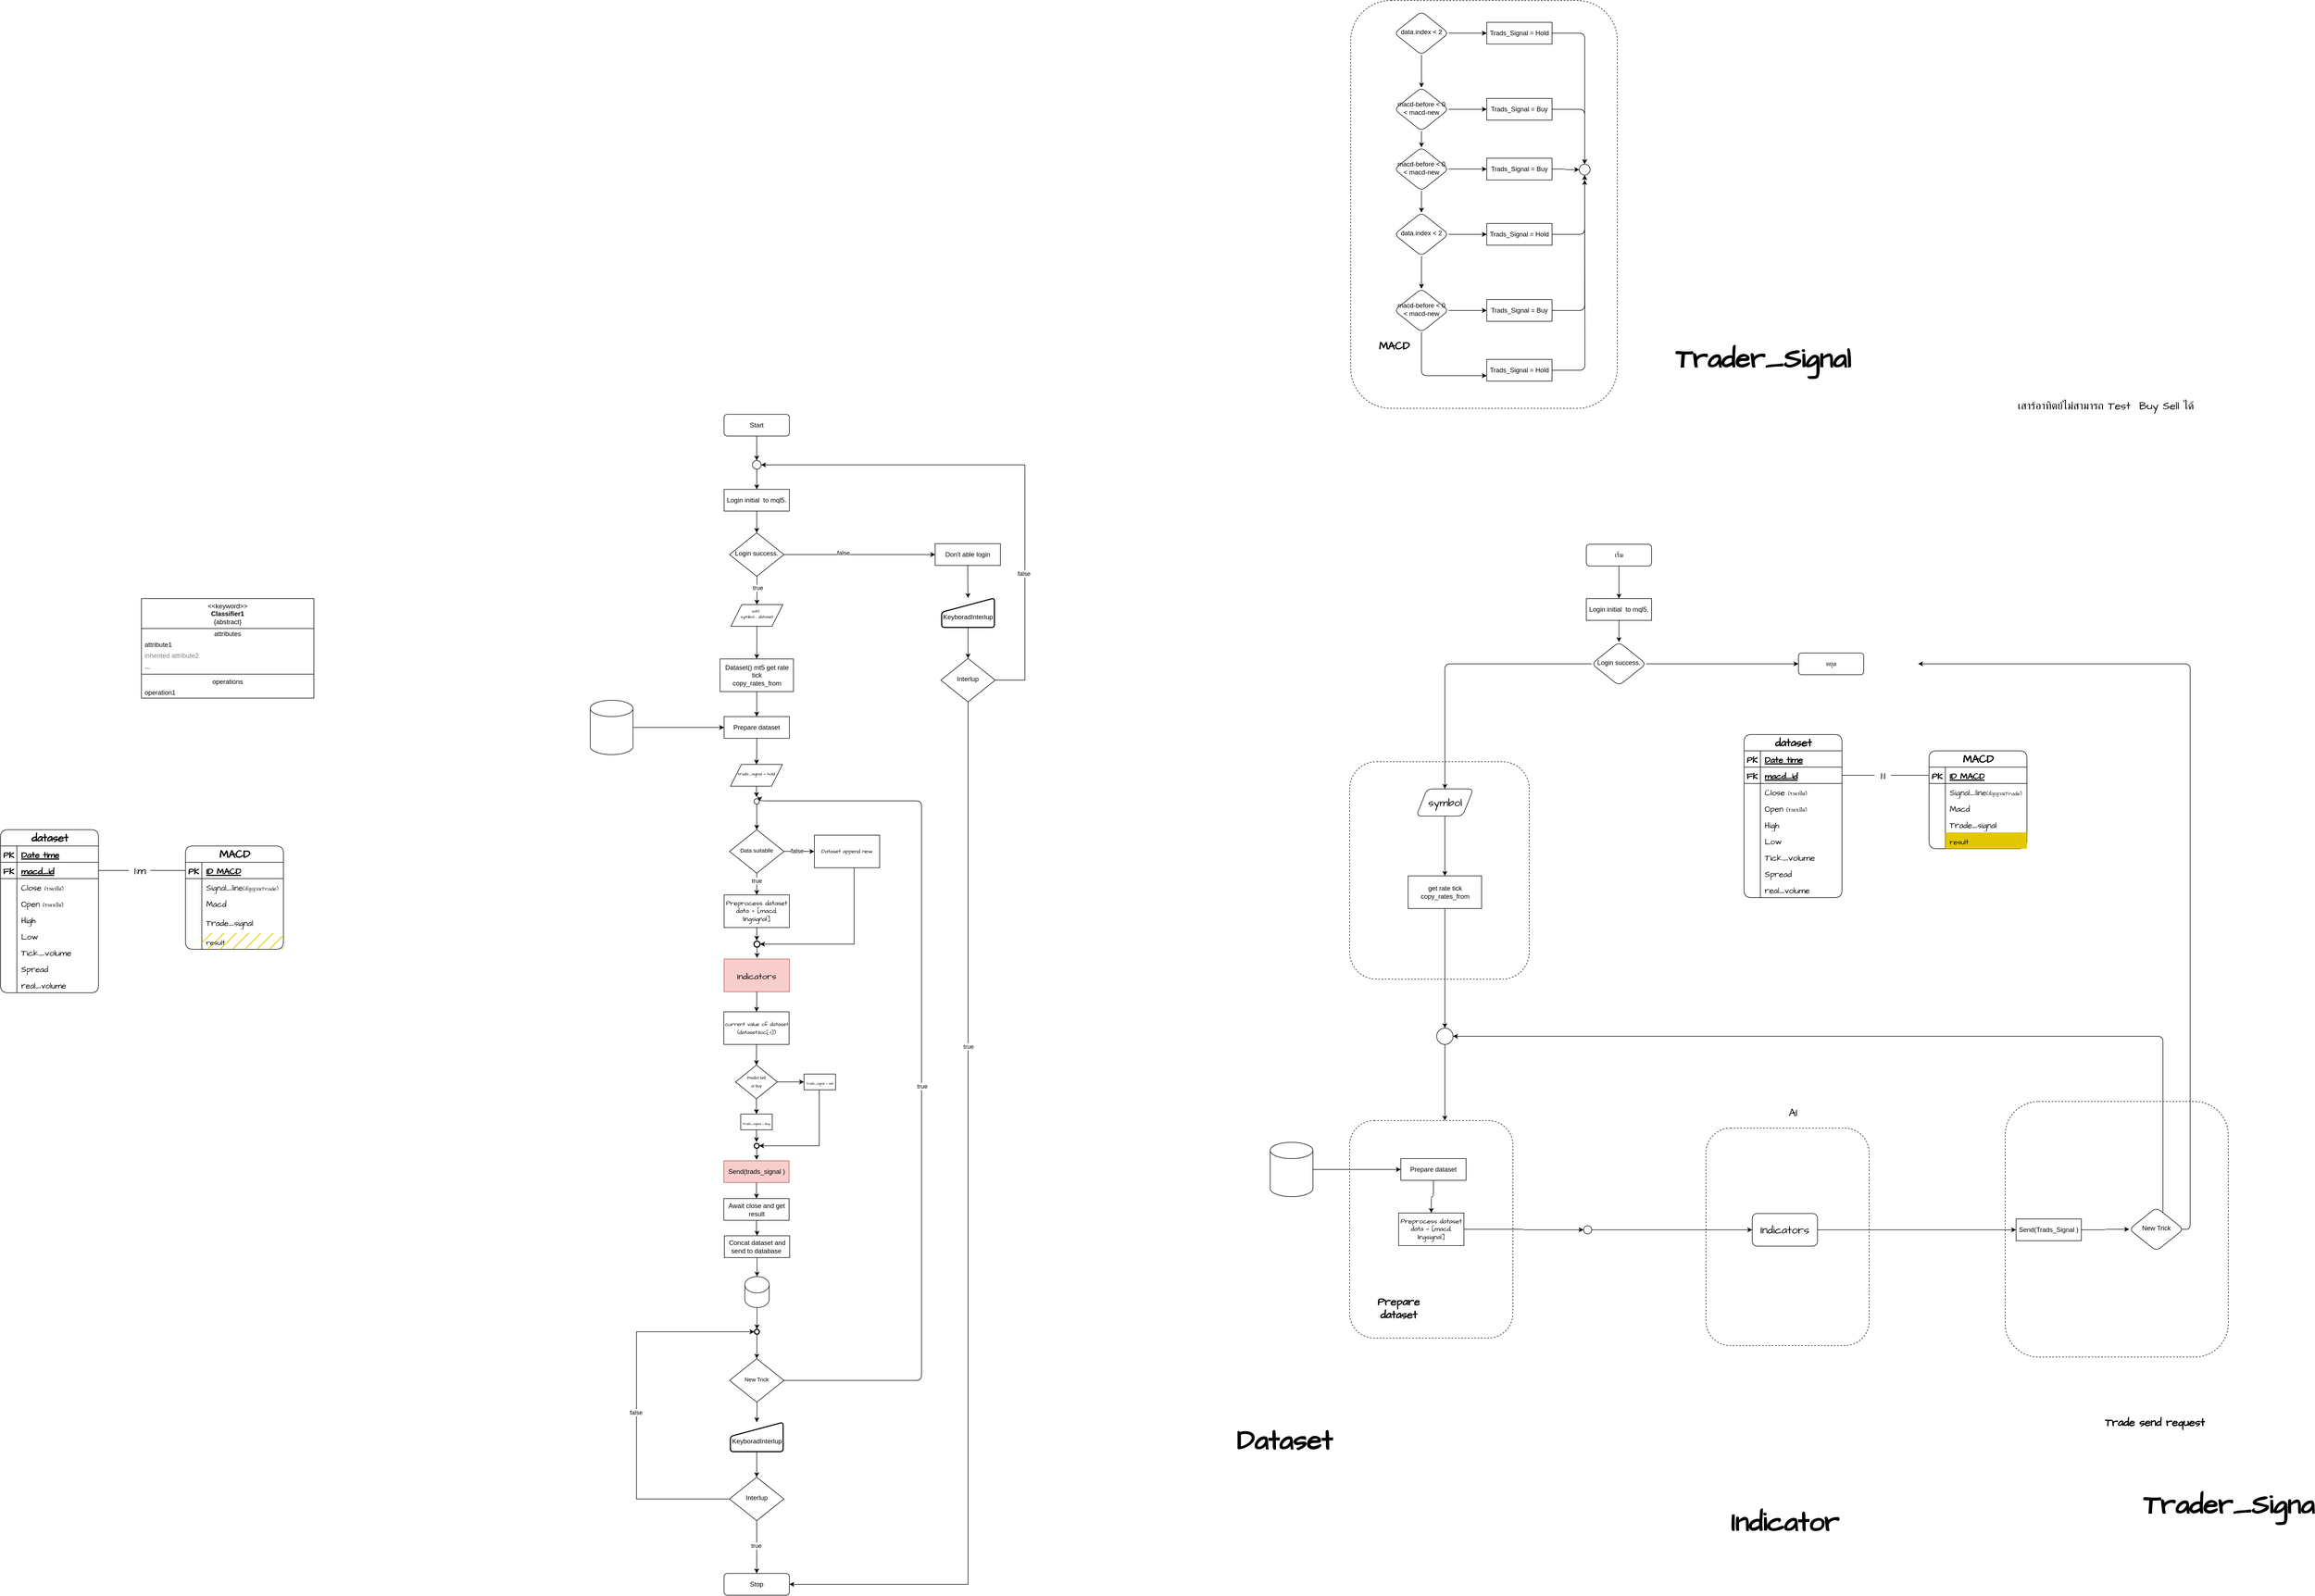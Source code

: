<mxfile version="22.1.11" type="device">
  <diagram id="C5RBs43oDa-KdzZeNtuy" name="Page-1">
    <mxGraphModel dx="6497" dy="3791" grid="0" gridSize="10" guides="1" tooltips="1" connect="1" arrows="1" fold="1" page="0" pageScale="1" pageWidth="827" pageHeight="1169" background="#FFFFFF" math="0" shadow="0">
      <root>
        <mxCell id="WIyWlLk6GJQsqaUBKTNV-0" />
        <mxCell id="WIyWlLk6GJQsqaUBKTNV-1" parent="WIyWlLk6GJQsqaUBKTNV-0" />
        <mxCell id="c-i1g0RFGLEp7jQkMwKX-52" value="" style="rounded=1;whiteSpace=wrap;html=1;hachureGap=4;fontFamily=Architects Daughter;fontSource=https%3A%2F%2Ffonts.googleapis.com%2Fcss%3Ffamily%3DArchitects%2BDaughter;fontSize=20;dashed=1;" parent="WIyWlLk6GJQsqaUBKTNV-1" vertex="1">
          <mxGeometry x="1030" y="1231" width="300" height="400" as="geometry" />
        </mxCell>
        <mxCell id="c-i1g0RFGLEp7jQkMwKX-4" value="" style="rounded=1;whiteSpace=wrap;html=1;hachureGap=4;fontFamily=Architects Daughter;fontSource=https%3A%2F%2Ffonts.googleapis.com%2Fcss%3Ffamily%3DArchitects%2BDaughter;fontSize=20;dashed=1;" parent="WIyWlLk6GJQsqaUBKTNV-1" vertex="1">
          <mxGeometry x="375" y="557" width="330" height="400" as="geometry" />
        </mxCell>
        <mxCell id="rEyTm-XDZ92O5znnLoBa-5" value="" style="rounded=1;whiteSpace=wrap;html=1;hachureGap=4;fontFamily=Architects Daughter;fontSource=https%3A%2F%2Ffonts.googleapis.com%2Fcss%3Ffamily%3DArchitects%2BDaughter;fontSize=20;dashed=1;" parent="WIyWlLk6GJQsqaUBKTNV-1" vertex="1">
          <mxGeometry x="1580" y="1182" width="410" height="470" as="geometry" />
        </mxCell>
        <mxCell id="rEyTm-XDZ92O5znnLoBa-2" value="" style="rounded=1;whiteSpace=wrap;html=1;hachureGap=4;fontFamily=Architects Daughter;fontSource=https%3A%2F%2Ffonts.googleapis.com%2Fcss%3Ffamily%3DArchitects%2BDaughter;fontSize=20;dashed=1;" parent="WIyWlLk6GJQsqaUBKTNV-1" vertex="1">
          <mxGeometry x="375" y="1217" width="300" height="400" as="geometry" />
        </mxCell>
        <mxCell id="ORPh1kiwIWOuNF0o5OCR-1" value="" style="edgeStyle=orthogonalEdgeStyle;rounded=1;hachureGap=4;orthogonalLoop=1;jettySize=auto;html=1;fontFamily=Architects Daughter;fontSource=https%3A%2F%2Ffonts.googleapis.com%2Fcss%3Ffamily%3DArchitects%2BDaughter;fontSize=16;" parent="WIyWlLk6GJQsqaUBKTNV-1" source="WIyWlLk6GJQsqaUBKTNV-3" target="ORPh1kiwIWOuNF0o5OCR-0" edge="1">
          <mxGeometry relative="1" as="geometry" />
        </mxCell>
        <mxCell id="WIyWlLk6GJQsqaUBKTNV-3" value="เริ่ม" style="rounded=1;whiteSpace=wrap;html=1;fontSize=12;glass=0;strokeWidth=1;shadow=0;" parent="WIyWlLk6GJQsqaUBKTNV-1" vertex="1">
          <mxGeometry x="810" y="157" width="120" height="40" as="geometry" />
        </mxCell>
        <mxCell id="Bh_kMRs-Oe3U9qNe43mY-0" style="edgeStyle=orthogonalEdgeStyle;rounded=1;hachureGap=4;orthogonalLoop=1;jettySize=auto;html=1;fontFamily=Architects Daughter;fontSource=https%3A%2F%2Ffonts.googleapis.com%2Fcss%3Ffamily%3DArchitects%2BDaughter;fontSize=16;entryX=0;entryY=0.5;entryDx=0;entryDy=0;" parent="WIyWlLk6GJQsqaUBKTNV-1" source="WIyWlLk6GJQsqaUBKTNV-6" target="Bh_kMRs-Oe3U9qNe43mY-1" edge="1">
          <mxGeometry relative="1" as="geometry">
            <mxPoint x="1380" y="377" as="targetPoint" />
          </mxGeometry>
        </mxCell>
        <mxCell id="c-i1g0RFGLEp7jQkMwKX-48" style="edgeStyle=orthogonalEdgeStyle;rounded=1;hachureGap=4;orthogonalLoop=1;jettySize=auto;html=1;entryX=0.5;entryY=0;entryDx=0;entryDy=0;fontFamily=Architects Daughter;fontSource=https%3A%2F%2Ffonts.googleapis.com%2Fcss%3Ffamily%3DArchitects%2BDaughter;fontSize=16;" parent="WIyWlLk6GJQsqaUBKTNV-1" source="WIyWlLk6GJQsqaUBKTNV-6" target="c-i1g0RFGLEp7jQkMwKX-7" edge="1">
          <mxGeometry relative="1" as="geometry" />
        </mxCell>
        <mxCell id="WIyWlLk6GJQsqaUBKTNV-6" value="Login success." style="rhombus;whiteSpace=wrap;html=1;shadow=0;fontFamily=Helvetica;fontSize=12;align=center;strokeWidth=1;spacing=6;spacingTop=-4;rounded=1;" parent="WIyWlLk6GJQsqaUBKTNV-1" vertex="1">
          <mxGeometry x="820" y="337" width="100" height="80" as="geometry" />
        </mxCell>
        <mxCell id="ORPh1kiwIWOuNF0o5OCR-2" value="" style="edgeStyle=orthogonalEdgeStyle;rounded=1;hachureGap=4;orthogonalLoop=1;jettySize=auto;html=1;fontFamily=Architects Daughter;fontSource=https%3A%2F%2Ffonts.googleapis.com%2Fcss%3Ffamily%3DArchitects%2BDaughter;fontSize=16;" parent="WIyWlLk6GJQsqaUBKTNV-1" source="ORPh1kiwIWOuNF0o5OCR-0" target="WIyWlLk6GJQsqaUBKTNV-6" edge="1">
          <mxGeometry relative="1" as="geometry" />
        </mxCell>
        <mxCell id="ORPh1kiwIWOuNF0o5OCR-0" value="Login initial&amp;nbsp; to mql5." style="rounded=1;whiteSpace=wrap;html=1;fontSize=12;glass=0;strokeWidth=1;shadow=0;arcSize=0;" parent="WIyWlLk6GJQsqaUBKTNV-1" vertex="1">
          <mxGeometry x="810" y="257" width="120" height="40" as="geometry" />
        </mxCell>
        <mxCell id="ORPh1kiwIWOuNF0o5OCR-9" value="" style="edgeStyle=orthogonalEdgeStyle;rounded=1;hachureGap=4;orthogonalLoop=1;jettySize=auto;html=1;fontFamily=Architects Daughter;fontSource=https%3A%2F%2Ffonts.googleapis.com%2Fcss%3Ffamily%3DArchitects%2BDaughter;fontSize=16;" parent="WIyWlLk6GJQsqaUBKTNV-1" source="ORPh1kiwIWOuNF0o5OCR-7" target="ORPh1kiwIWOuNF0o5OCR-8" edge="1">
          <mxGeometry relative="1" as="geometry" />
        </mxCell>
        <mxCell id="ORPh1kiwIWOuNF0o5OCR-7" value="Prepare dataset" style="rounded=1;whiteSpace=wrap;html=1;fontSize=12;glass=0;strokeWidth=1;shadow=0;arcSize=0;" parent="WIyWlLk6GJQsqaUBKTNV-1" vertex="1">
          <mxGeometry x="469" y="1287" width="120" height="40" as="geometry" />
        </mxCell>
        <mxCell id="ORPh1kiwIWOuNF0o5OCR-19" value="" style="edgeStyle=orthogonalEdgeStyle;rounded=1;hachureGap=4;orthogonalLoop=1;jettySize=auto;html=1;fontFamily=Architects Daughter;fontSource=https%3A%2F%2Ffonts.googleapis.com%2Fcss%3Ffamily%3DArchitects%2BDaughter;fontSize=16;" parent="WIyWlLk6GJQsqaUBKTNV-1" source="ORPh1kiwIWOuNF0o5OCR-8" target="ORPh1kiwIWOuNF0o5OCR-17" edge="1">
          <mxGeometry relative="1" as="geometry" />
        </mxCell>
        <mxCell id="ORPh1kiwIWOuNF0o5OCR-8" value="Preprocess dataset&lt;br&gt;data = [macd, lingsignal]" style="rounded=1;whiteSpace=wrap;html=1;fontSize=12;glass=0;strokeWidth=1;shadow=0;hachureGap=4;fontFamily=Architects Daughter;fontSource=https%3A%2F%2Ffonts.googleapis.com%2Fcss%3Ffamily%3DArchitects%2BDaughter;arcSize=0;" parent="WIyWlLk6GJQsqaUBKTNV-1" vertex="1">
          <mxGeometry x="465" y="1387" width="120" height="60" as="geometry" />
        </mxCell>
        <mxCell id="ORPh1kiwIWOuNF0o5OCR-50" style="edgeStyle=orthogonalEdgeStyle;rounded=1;hachureGap=4;orthogonalLoop=1;jettySize=auto;html=1;fontFamily=Architects Daughter;fontSource=https%3A%2F%2Ffonts.googleapis.com%2Fcss%3Ffamily%3DArchitects%2BDaughter;fontSize=16;exitX=1;exitY=0.5;exitDx=0;exitDy=0;entryX=1;entryY=0.5;entryDx=0;entryDy=0;" parent="WIyWlLk6GJQsqaUBKTNV-1" source="ORPh1kiwIWOuNF0o5OCR-10" target="c-i1g0RFGLEp7jQkMwKX-12" edge="1">
          <mxGeometry relative="1" as="geometry">
            <mxPoint x="90" y="1227" as="targetPoint" />
            <Array as="points">
              <mxPoint x="1870" y="1062" />
            </Array>
          </mxGeometry>
        </mxCell>
        <mxCell id="Bh_kMRs-Oe3U9qNe43mY-2" style="edgeStyle=orthogonalEdgeStyle;rounded=1;hachureGap=4;orthogonalLoop=1;jettySize=auto;html=1;entryX=1;entryY=0.5;entryDx=0;entryDy=0;fontFamily=Architects Daughter;fontSource=https%3A%2F%2Ffonts.googleapis.com%2Fcss%3Ffamily%3DArchitects%2BDaughter;fontSize=16;exitX=1;exitY=0.5;exitDx=0;exitDy=0;" parent="WIyWlLk6GJQsqaUBKTNV-1" source="ORPh1kiwIWOuNF0o5OCR-10" edge="1">
          <mxGeometry relative="1" as="geometry">
            <Array as="points">
              <mxPoint x="1920" y="1417" />
              <mxPoint x="1920" y="377" />
            </Array>
            <mxPoint x="1920.0" y="1407.4" as="sourcePoint" />
            <mxPoint x="1420.0" y="377" as="targetPoint" />
          </mxGeometry>
        </mxCell>
        <mxCell id="ORPh1kiwIWOuNF0o5OCR-10" value="New Trick" style="rhombus;whiteSpace=wrap;html=1;shadow=0;fontFamily=Helvetica;fontSize=12;align=center;strokeWidth=1;spacing=6;spacingTop=-4;rounded=1;" parent="WIyWlLk6GJQsqaUBKTNV-1" vertex="1">
          <mxGeometry x="1808" y="1377" width="100" height="80" as="geometry" />
        </mxCell>
        <mxCell id="ORPh1kiwIWOuNF0o5OCR-20" value="" style="edgeStyle=orthogonalEdgeStyle;rounded=1;hachureGap=4;orthogonalLoop=1;jettySize=auto;html=1;fontFamily=Architects Daughter;fontSource=https%3A%2F%2Ffonts.googleapis.com%2Fcss%3Ffamily%3DArchitects%2BDaughter;fontSize=16;entryX=0;entryY=0.5;entryDx=0;entryDy=0;" parent="WIyWlLk6GJQsqaUBKTNV-1" source="ORPh1kiwIWOuNF0o5OCR-17" target="c-i1g0RFGLEp7jQkMwKX-44" edge="1">
          <mxGeometry relative="1" as="geometry">
            <Array as="points">
              <mxPoint x="850" y="1418" />
            </Array>
            <mxPoint x="860" y="1418" as="targetPoint" />
          </mxGeometry>
        </mxCell>
        <mxCell id="ORPh1kiwIWOuNF0o5OCR-17" value="" style="ellipse;whiteSpace=wrap;html=1;aspect=fixed;hachureGap=4;fontFamily=Architects Daughter;fontSource=https%3A%2F%2Ffonts.googleapis.com%2Fcss%3Ffamily%3DArchitects%2BDaughter;fontSize=20;rounded=1;" parent="WIyWlLk6GJQsqaUBKTNV-1" vertex="1">
          <mxGeometry x="805" y="1410.5" width="15" height="15" as="geometry" />
        </mxCell>
        <mxCell id="ORPh1kiwIWOuNF0o5OCR-56" style="edgeStyle=orthogonalEdgeStyle;rounded=1;hachureGap=4;orthogonalLoop=1;jettySize=auto;html=1;fontFamily=Architects Daughter;fontSource=https%3A%2F%2Ffonts.googleapis.com%2Fcss%3Ffamily%3DArchitects%2BDaughter;fontSize=16;entryX=0;entryY=0.5;entryDx=0;entryDy=0;" parent="WIyWlLk6GJQsqaUBKTNV-1" source="ORPh1kiwIWOuNF0o5OCR-54" target="ORPh1kiwIWOuNF0o5OCR-10" edge="1">
          <mxGeometry relative="1" as="geometry">
            <mxPoint x="1760" y="1412" as="targetPoint" />
          </mxGeometry>
        </mxCell>
        <mxCell id="ORPh1kiwIWOuNF0o5OCR-54" value="Send(Trads_Signal&amp;nbsp;)" style="rounded=1;whiteSpace=wrap;html=1;fontSize=12;glass=0;strokeWidth=1;shadow=0;arcSize=0;" parent="WIyWlLk6GJQsqaUBKTNV-1" vertex="1">
          <mxGeometry x="1600" y="1398" width="120" height="40" as="geometry" />
        </mxCell>
        <mxCell id="Bh_kMRs-Oe3U9qNe43mY-1" value="หยุด" style="rounded=1;whiteSpace=wrap;html=1;fontSize=12;glass=0;strokeWidth=1;shadow=0;" parent="WIyWlLk6GJQsqaUBKTNV-1" vertex="1">
          <mxGeometry x="1200" y="357" width="120" height="40" as="geometry" />
        </mxCell>
        <mxCell id="rEyTm-XDZ92O5znnLoBa-0" value="&lt;b&gt;Prepare dataset&lt;/b&gt;" style="text;html=1;strokeColor=none;fillColor=none;align=center;verticalAlign=middle;whiteSpace=wrap;rounded=1;fontSize=20;fontFamily=Architects Daughter;" parent="WIyWlLk6GJQsqaUBKTNV-1" vertex="1">
          <mxGeometry x="435" y="1547" width="60" height="30" as="geometry" />
        </mxCell>
        <mxCell id="rEyTm-XDZ92O5znnLoBa-7" value="&lt;b&gt;Trade send request&lt;/b&gt;" style="text;html=1;strokeColor=none;fillColor=none;align=center;verticalAlign=middle;whiteSpace=wrap;rounded=1;fontSize=20;fontFamily=Architects Daughter;" parent="WIyWlLk6GJQsqaUBKTNV-1" vertex="1">
          <mxGeometry x="1760" y="1757" width="190" height="30" as="geometry" />
        </mxCell>
        <mxCell id="rEyTm-XDZ92O5znnLoBa-8" value="&lt;b&gt;&lt;font style=&quot;font-size: 50px;&quot;&gt;Indicator&lt;/font&gt;&lt;/b&gt;" style="text;html=1;strokeColor=none;fillColor=none;align=center;verticalAlign=middle;whiteSpace=wrap;rounded=1;fontSize=20;fontFamily=Architects Daughter;" parent="WIyWlLk6GJQsqaUBKTNV-1" vertex="1">
          <mxGeometry x="1030" y="1927" width="290" height="60" as="geometry" />
        </mxCell>
        <mxCell id="rEyTm-XDZ92O5znnLoBa-10" value="&lt;b&gt;&lt;font style=&quot;font-size: 50px;&quot;&gt;Dataset&lt;/font&gt;&lt;/b&gt;" style="text;html=1;strokeColor=none;fillColor=none;align=center;verticalAlign=middle;whiteSpace=wrap;rounded=1;fontSize=20;fontFamily=Architects Daughter;" parent="WIyWlLk6GJQsqaUBKTNV-1" vertex="1">
          <mxGeometry x="110" y="1777" width="290" height="60" as="geometry" />
        </mxCell>
        <mxCell id="rEyTm-XDZ92O5znnLoBa-11" value="&lt;span style=&quot;font-size: 50px;&quot;&gt;&lt;b&gt;Trader_Signal&lt;/b&gt;&lt;/span&gt;" style="text;html=1;strokeColor=none;fillColor=none;align=center;verticalAlign=middle;whiteSpace=wrap;rounded=1;fontSize=20;fontFamily=Architects Daughter;" parent="WIyWlLk6GJQsqaUBKTNV-1" vertex="1">
          <mxGeometry x="1850" y="1895" width="290" height="60" as="geometry" />
        </mxCell>
        <mxCell id="8utrlj6zuxFVrDvA_qxW-2" value="&lt;span style=&quot;font-size: 50px;&quot;&gt;&lt;b&gt;Trader_Signal&lt;/b&gt;&lt;/span&gt;" style="text;html=1;strokeColor=none;fillColor=none;align=center;verticalAlign=middle;whiteSpace=wrap;rounded=1;fontSize=20;fontFamily=Architects Daughter;" parent="WIyWlLk6GJQsqaUBKTNV-1" vertex="1">
          <mxGeometry x="990" y="-213" width="290" height="60" as="geometry" />
        </mxCell>
        <mxCell id="G7q6ErwiN-t0cfymZE9O-0" value="เสาร์อาทิตย์ไม่สามารถ Test&amp;nbsp; Buy Sell ได้" style="text;html=1;strokeColor=none;fillColor=none;align=center;verticalAlign=middle;whiteSpace=wrap;rounded=1;fontSize=20;fontFamily=Architects Daughter;" parent="WIyWlLk6GJQsqaUBKTNV-1" vertex="1">
          <mxGeometry x="1550" y="-163" width="430" height="130" as="geometry" />
        </mxCell>
        <object label="MACD" TEst="Hi" id="S3Y8V2uLG1NCtdZUM5O0-172">
          <mxCell style="shape=table;startSize=30;container=1;collapsible=1;childLayout=tableLayout;fixedRows=1;rowLines=0;fontStyle=1;align=center;resizeLast=1;html=1;hachureGap=4;fontFamily=Architects Daughter;fontSource=https%3A%2F%2Ffonts.googleapis.com%2Fcss%3Ffamily%3DArchitects%2BDaughter;fontSize=20;points=[[0,0,0,0,0],[0,0.25,0,0,0],[0,0.5,0,0,0],[0,0.75,0,0,0],[0,1,0,0,0],[0.25,0,0,0,0],[0.25,1,0,0,0],[0.5,0,0,0,0],[0.5,1,0,0,0],[0.75,0,0,0,0],[0.75,1,0,0,0],[1,0,0,0,0],[1,0.25,0,0,0],[1,0.5,0,0,0],[1,0.75,0,0,0],[1,1,0,0,0]];rounded=1;" parent="WIyWlLk6GJQsqaUBKTNV-1" vertex="1">
            <mxGeometry x="1440" y="537" width="180" height="180" as="geometry" />
          </mxCell>
        </object>
        <mxCell id="S3Y8V2uLG1NCtdZUM5O0-173" value="" style="shape=tableRow;horizontal=0;startSize=0;swimlaneHead=0;swimlaneBody=0;fillColor=none;collapsible=0;dropTarget=0;points=[[0,0.5],[1,0.5]];portConstraint=eastwest;top=0;left=0;right=0;bottom=1;hachureGap=4;fontFamily=Architects Daughter;fontSource=https%3A%2F%2Ffonts.googleapis.com%2Fcss%3Ffamily%3DArchitects%2BDaughter;fontSize=20;rounded=1;" parent="S3Y8V2uLG1NCtdZUM5O0-172" vertex="1">
          <mxGeometry y="30" width="180" height="30" as="geometry" />
        </mxCell>
        <mxCell id="S3Y8V2uLG1NCtdZUM5O0-174" value="&lt;font style=&quot;font-size: 16px;&quot;&gt;PK&lt;/font&gt;" style="shape=partialRectangle;connectable=0;fillColor=none;top=0;left=0;bottom=0;right=0;fontStyle=1;overflow=hidden;whiteSpace=wrap;html=1;hachureGap=4;fontFamily=Architects Daughter;fontSource=https%3A%2F%2Ffonts.googleapis.com%2Fcss%3Ffamily%3DArchitects%2BDaughter;fontSize=20;rounded=1;" parent="S3Y8V2uLG1NCtdZUM5O0-173" vertex="1">
          <mxGeometry width="30" height="30" as="geometry">
            <mxRectangle width="30" height="30" as="alternateBounds" />
          </mxGeometry>
        </mxCell>
        <mxCell id="S3Y8V2uLG1NCtdZUM5O0-175" value="&lt;span style=&quot;font-size: 16px;&quot;&gt;ID MACD&lt;/span&gt;" style="shape=partialRectangle;connectable=0;fillColor=none;top=0;left=0;bottom=0;right=0;align=left;spacingLeft=6;fontStyle=5;overflow=hidden;whiteSpace=wrap;html=1;hachureGap=4;fontFamily=Architects Daughter;fontSource=https%3A%2F%2Ffonts.googleapis.com%2Fcss%3Ffamily%3DArchitects%2BDaughter;fontSize=20;rounded=1;" parent="S3Y8V2uLG1NCtdZUM5O0-173" vertex="1">
          <mxGeometry x="30" width="150" height="30" as="geometry">
            <mxRectangle width="150" height="30" as="alternateBounds" />
          </mxGeometry>
        </mxCell>
        <mxCell id="S3Y8V2uLG1NCtdZUM5O0-182" value="" style="shape=tableRow;horizontal=0;startSize=0;swimlaneHead=0;swimlaneBody=0;fillColor=none;collapsible=0;dropTarget=0;points=[[0,0.5],[1,0.5]];portConstraint=eastwest;top=0;left=0;right=0;bottom=0;hachureGap=4;fontFamily=Architects Daughter;fontSource=https%3A%2F%2Ffonts.googleapis.com%2Fcss%3Ffamily%3DArchitects%2BDaughter;fontSize=20;rounded=1;" parent="S3Y8V2uLG1NCtdZUM5O0-172" vertex="1">
          <mxGeometry y="60" width="180" height="30" as="geometry" />
        </mxCell>
        <mxCell id="S3Y8V2uLG1NCtdZUM5O0-183" value="" style="shape=partialRectangle;connectable=0;fillColor=none;top=0;left=0;bottom=0;right=0;editable=1;overflow=hidden;whiteSpace=wrap;html=1;hachureGap=4;fontFamily=Architects Daughter;fontSource=https%3A%2F%2Ffonts.googleapis.com%2Fcss%3Ffamily%3DArchitects%2BDaughter;fontSize=20;rounded=1;" parent="S3Y8V2uLG1NCtdZUM5O0-182" vertex="1">
          <mxGeometry width="30" height="30" as="geometry">
            <mxRectangle width="30" height="30" as="alternateBounds" />
          </mxGeometry>
        </mxCell>
        <mxCell id="S3Y8V2uLG1NCtdZUM5O0-184" value="&lt;font style=&quot;border-color: var(--border-color); color: rgb(26, 26, 26); font-size: 15px;&quot;&gt;Signal_line&lt;/font&gt;&lt;font style=&quot;border-color: var(--border-color); color: rgb(26, 26, 26); font-size: 10px;&quot;&gt;(สัญญาณTrade)&lt;/font&gt;" style="shape=partialRectangle;connectable=0;fillColor=none;top=0;left=0;bottom=0;right=0;align=left;spacingLeft=6;overflow=hidden;whiteSpace=wrap;html=1;hachureGap=4;fontFamily=Architects Daughter;fontSource=https%3A%2F%2Ffonts.googleapis.com%2Fcss%3Ffamily%3DArchitects%2BDaughter;fontSize=20;rounded=1;" parent="S3Y8V2uLG1NCtdZUM5O0-182" vertex="1">
          <mxGeometry x="30" width="150" height="30" as="geometry">
            <mxRectangle width="150" height="30" as="alternateBounds" />
          </mxGeometry>
        </mxCell>
        <mxCell id="S3Y8V2uLG1NCtdZUM5O0-191" style="shape=tableRow;horizontal=0;startSize=0;swimlaneHead=0;swimlaneBody=0;fillColor=none;collapsible=0;dropTarget=0;points=[[0,0.5],[1,0.5]];portConstraint=eastwest;top=0;left=0;right=0;bottom=0;hachureGap=4;fontFamily=Architects Daughter;fontSource=https%3A%2F%2Ffonts.googleapis.com%2Fcss%3Ffamily%3DArchitects%2BDaughter;fontSize=20;rounded=1;" parent="S3Y8V2uLG1NCtdZUM5O0-172" vertex="1">
          <mxGeometry y="90" width="180" height="30" as="geometry" />
        </mxCell>
        <mxCell id="S3Y8V2uLG1NCtdZUM5O0-192" style="shape=partialRectangle;connectable=0;fillColor=none;top=0;left=0;bottom=0;right=0;editable=1;overflow=hidden;whiteSpace=wrap;html=1;hachureGap=4;fontFamily=Architects Daughter;fontSource=https%3A%2F%2Ffonts.googleapis.com%2Fcss%3Ffamily%3DArchitects%2BDaughter;fontSize=20;rounded=1;" parent="S3Y8V2uLG1NCtdZUM5O0-191" vertex="1">
          <mxGeometry width="30" height="30" as="geometry">
            <mxRectangle width="30" height="30" as="alternateBounds" />
          </mxGeometry>
        </mxCell>
        <mxCell id="S3Y8V2uLG1NCtdZUM5O0-193" value="&lt;font style=&quot;font-size: 15px;&quot;&gt;Macd&lt;/font&gt;" style="shape=partialRectangle;connectable=0;fillColor=none;top=0;left=0;bottom=0;right=0;align=left;spacingLeft=6;overflow=hidden;whiteSpace=wrap;html=1;hachureGap=4;fontFamily=Architects Daughter;fontSource=https%3A%2F%2Ffonts.googleapis.com%2Fcss%3Ffamily%3DArchitects%2BDaughter;fontSize=20;rounded=1;" parent="S3Y8V2uLG1NCtdZUM5O0-191" vertex="1">
          <mxGeometry x="30" width="150" height="30" as="geometry">
            <mxRectangle width="150" height="30" as="alternateBounds" />
          </mxGeometry>
        </mxCell>
        <mxCell id="S3Y8V2uLG1NCtdZUM5O0-213" style="shape=tableRow;horizontal=0;startSize=0;swimlaneHead=0;swimlaneBody=0;fillColor=none;collapsible=0;dropTarget=0;points=[[0,0.5],[1,0.5]];portConstraint=eastwest;top=0;left=0;right=0;bottom=0;hachureGap=4;fontFamily=Architects Daughter;fontSource=https%3A%2F%2Ffonts.googleapis.com%2Fcss%3Ffamily%3DArchitects%2BDaughter;fontSize=20;rounded=1;" parent="S3Y8V2uLG1NCtdZUM5O0-172" vertex="1">
          <mxGeometry y="120" width="180" height="30" as="geometry" />
        </mxCell>
        <mxCell id="S3Y8V2uLG1NCtdZUM5O0-214" style="shape=partialRectangle;connectable=0;fillColor=none;top=0;left=0;bottom=0;right=0;editable=1;overflow=hidden;whiteSpace=wrap;html=1;hachureGap=4;fontFamily=Architects Daughter;fontSource=https%3A%2F%2Ffonts.googleapis.com%2Fcss%3Ffamily%3DArchitects%2BDaughter;fontSize=20;rounded=1;" parent="S3Y8V2uLG1NCtdZUM5O0-213" vertex="1">
          <mxGeometry width="30" height="30" as="geometry">
            <mxRectangle width="30" height="30" as="alternateBounds" />
          </mxGeometry>
        </mxCell>
        <mxCell id="S3Y8V2uLG1NCtdZUM5O0-215" value="&lt;span style=&quot;font-size: 15px;&quot;&gt;Trade_signal&lt;/span&gt;" style="shape=partialRectangle;connectable=0;fillColor=none;top=0;left=0;bottom=0;right=0;align=left;spacingLeft=6;overflow=hidden;whiteSpace=wrap;html=1;hachureGap=4;fontFamily=Architects Daughter;fontSource=https%3A%2F%2Ffonts.googleapis.com%2Fcss%3Ffamily%3DArchitects%2BDaughter;fontSize=20;rounded=1;" parent="S3Y8V2uLG1NCtdZUM5O0-213" vertex="1">
          <mxGeometry x="30" width="150" height="30" as="geometry">
            <mxRectangle width="150" height="30" as="alternateBounds" />
          </mxGeometry>
        </mxCell>
        <mxCell id="S3Y8V2uLG1NCtdZUM5O0-216" style="shape=tableRow;horizontal=0;startSize=0;swimlaneHead=0;swimlaneBody=0;fillColor=none;collapsible=0;dropTarget=0;points=[[0,0.5],[1,0.5]];portConstraint=eastwest;top=0;left=0;right=0;bottom=0;hachureGap=4;fontFamily=Architects Daughter;fontSource=https%3A%2F%2Ffonts.googleapis.com%2Fcss%3Ffamily%3DArchitects%2BDaughter;fontSize=20;rounded=1;" parent="S3Y8V2uLG1NCtdZUM5O0-172" vertex="1">
          <mxGeometry y="150" width="180" height="30" as="geometry" />
        </mxCell>
        <mxCell id="S3Y8V2uLG1NCtdZUM5O0-217" style="shape=partialRectangle;connectable=0;fillColor=none;top=0;left=0;bottom=0;right=0;editable=1;overflow=hidden;whiteSpace=wrap;html=1;hachureGap=4;fontFamily=Architects Daughter;fontSource=https%3A%2F%2Ffonts.googleapis.com%2Fcss%3Ffamily%3DArchitects%2BDaughter;fontSize=20;rounded=1;" parent="S3Y8V2uLG1NCtdZUM5O0-216" vertex="1">
          <mxGeometry width="30" height="30" as="geometry">
            <mxRectangle width="30" height="30" as="alternateBounds" />
          </mxGeometry>
        </mxCell>
        <mxCell id="S3Y8V2uLG1NCtdZUM5O0-218" value="&lt;span style=&quot;font-size: 13px;&quot;&gt;result&lt;/span&gt;" style="shape=partialRectangle;connectable=0;fillColor=#e3c800;top=0;left=0;bottom=0;right=0;align=left;spacingLeft=6;overflow=hidden;whiteSpace=wrap;html=1;hachureGap=4;fontFamily=Architects Daughter;fontSource=https%3A%2F%2Ffonts.googleapis.com%2Fcss%3Ffamily%3DArchitects%2BDaughter;fontSize=20;fontColor=#000000;strokeColor=default;strokeWidth=1;perimeterSpacing=0;shadow=0;rounded=1;" parent="S3Y8V2uLG1NCtdZUM5O0-216" vertex="1">
          <mxGeometry x="30" width="150" height="30" as="geometry">
            <mxRectangle width="150" height="30" as="alternateBounds" />
          </mxGeometry>
        </mxCell>
        <object label="dataset" TEst="Hi" id="S3Y8V2uLG1NCtdZUM5O0-40">
          <mxCell style="shape=table;startSize=30;container=1;collapsible=1;childLayout=tableLayout;fixedRows=1;rowLines=0;fontStyle=1;align=center;resizeLast=1;html=1;hachureGap=4;fontFamily=Architects Daughter;fontSource=https%3A%2F%2Ffonts.googleapis.com%2Fcss%3Ffamily%3DArchitects%2BDaughter;fontSize=20;points=[[0,0,0,0,0],[0,0.25,0,0,0],[0,0.5,0,0,0],[0,0.75,0,0,0],[0,1,0,0,0],[0.25,0,0,0,0],[0.25,1,0,0,0],[0.5,0,0,0,0],[0.5,1,0,0,0],[0.75,0,0,0,0],[0.75,1,0,0,0],[1,0,0,0,0],[1,0.25,0,0,0],[1,0.5,0,0,0],[1,0.75,0,0,0],[1,1,0,0,0]];rounded=1;" parent="WIyWlLk6GJQsqaUBKTNV-1" vertex="1">
            <mxGeometry x="1100" y="507" width="180" height="300" as="geometry" />
          </mxCell>
        </object>
        <mxCell id="S3Y8V2uLG1NCtdZUM5O0-41" value="" style="shape=tableRow;horizontal=0;startSize=0;swimlaneHead=0;swimlaneBody=0;fillColor=none;collapsible=0;dropTarget=0;points=[[0,0.5],[1,0.5]];portConstraint=eastwest;top=0;left=0;right=0;bottom=1;hachureGap=4;fontFamily=Architects Daughter;fontSource=https%3A%2F%2Ffonts.googleapis.com%2Fcss%3Ffamily%3DArchitects%2BDaughter;fontSize=20;rounded=1;" parent="S3Y8V2uLG1NCtdZUM5O0-40" vertex="1">
          <mxGeometry y="30" width="180" height="30" as="geometry" />
        </mxCell>
        <mxCell id="S3Y8V2uLG1NCtdZUM5O0-42" value="&lt;font style=&quot;font-size: 16px;&quot;&gt;PK&lt;/font&gt;" style="shape=partialRectangle;connectable=0;fillColor=none;top=0;left=0;bottom=0;right=0;fontStyle=1;overflow=hidden;whiteSpace=wrap;html=1;hachureGap=4;fontFamily=Architects Daughter;fontSource=https%3A%2F%2Ffonts.googleapis.com%2Fcss%3Ffamily%3DArchitects%2BDaughter;fontSize=20;rounded=1;" parent="S3Y8V2uLG1NCtdZUM5O0-41" vertex="1">
          <mxGeometry width="30" height="30" as="geometry">
            <mxRectangle width="30" height="30" as="alternateBounds" />
          </mxGeometry>
        </mxCell>
        <mxCell id="S3Y8V2uLG1NCtdZUM5O0-43" value="&lt;font style=&quot;font-size: 16px;&quot;&gt;Date time&lt;/font&gt;" style="shape=partialRectangle;connectable=0;fillColor=none;top=0;left=0;bottom=0;right=0;align=left;spacingLeft=6;fontStyle=5;overflow=hidden;whiteSpace=wrap;html=1;hachureGap=4;fontFamily=Architects Daughter;fontSource=https%3A%2F%2Ffonts.googleapis.com%2Fcss%3Ffamily%3DArchitects%2BDaughter;fontSize=20;rounded=1;" parent="S3Y8V2uLG1NCtdZUM5O0-41" vertex="1">
          <mxGeometry x="30" width="150" height="30" as="geometry">
            <mxRectangle width="150" height="30" as="alternateBounds" />
          </mxGeometry>
        </mxCell>
        <mxCell id="S3Y8V2uLG1NCtdZUM5O0-207" style="shape=tableRow;horizontal=0;startSize=0;swimlaneHead=0;swimlaneBody=0;fillColor=none;collapsible=0;dropTarget=0;points=[[0,0.5],[1,0.5]];portConstraint=eastwest;top=0;left=0;right=0;bottom=1;hachureGap=4;fontFamily=Architects Daughter;fontSource=https%3A%2F%2Ffonts.googleapis.com%2Fcss%3Ffamily%3DArchitects%2BDaughter;fontSize=20;rounded=1;" parent="S3Y8V2uLG1NCtdZUM5O0-40" vertex="1">
          <mxGeometry y="60" width="180" height="30" as="geometry" />
        </mxCell>
        <mxCell id="S3Y8V2uLG1NCtdZUM5O0-208" value="&lt;font style=&quot;font-size: 16px;&quot;&gt;FK&lt;/font&gt;" style="shape=partialRectangle;connectable=0;fillColor=none;top=0;left=0;bottom=0;right=0;fontStyle=1;overflow=hidden;whiteSpace=wrap;html=1;hachureGap=4;fontFamily=Architects Daughter;fontSource=https%3A%2F%2Ffonts.googleapis.com%2Fcss%3Ffamily%3DArchitects%2BDaughter;fontSize=20;rounded=1;" parent="S3Y8V2uLG1NCtdZUM5O0-207" vertex="1">
          <mxGeometry width="30" height="30" as="geometry">
            <mxRectangle width="30" height="30" as="alternateBounds" />
          </mxGeometry>
        </mxCell>
        <mxCell id="S3Y8V2uLG1NCtdZUM5O0-209" value="&lt;b style=&quot;border-color: var(--border-color);&quot;&gt;&lt;font style=&quot;font-size: 16px;&quot;&gt;macd_id&lt;/font&gt;&lt;/b&gt;" style="shape=partialRectangle;connectable=0;fillColor=none;top=0;left=0;bottom=0;right=0;align=left;spacingLeft=6;fontStyle=5;overflow=hidden;whiteSpace=wrap;html=1;hachureGap=4;fontFamily=Architects Daughter;fontSource=https%3A%2F%2Ffonts.googleapis.com%2Fcss%3Ffamily%3DArchitects%2BDaughter;fontSize=20;rounded=1;" parent="S3Y8V2uLG1NCtdZUM5O0-207" vertex="1">
          <mxGeometry x="30" width="150" height="30" as="geometry">
            <mxRectangle width="150" height="30" as="alternateBounds" />
          </mxGeometry>
        </mxCell>
        <mxCell id="S3Y8V2uLG1NCtdZUM5O0-44" value="" style="shape=tableRow;horizontal=0;startSize=0;swimlaneHead=0;swimlaneBody=0;fillColor=none;collapsible=0;dropTarget=0;points=[[0,0.5],[1,0.5]];portConstraint=eastwest;top=0;left=0;right=0;bottom=0;hachureGap=4;fontFamily=Architects Daughter;fontSource=https%3A%2F%2Ffonts.googleapis.com%2Fcss%3Ffamily%3DArchitects%2BDaughter;fontSize=20;rounded=1;" parent="S3Y8V2uLG1NCtdZUM5O0-40" vertex="1">
          <mxGeometry y="90" width="180" height="30" as="geometry" />
        </mxCell>
        <mxCell id="S3Y8V2uLG1NCtdZUM5O0-45" value="" style="shape=partialRectangle;connectable=0;fillColor=none;top=0;left=0;bottom=0;right=0;editable=1;overflow=hidden;whiteSpace=wrap;html=1;hachureGap=4;fontFamily=Architects Daughter;fontSource=https%3A%2F%2Ffonts.googleapis.com%2Fcss%3Ffamily%3DArchitects%2BDaughter;fontSize=20;rounded=1;" parent="S3Y8V2uLG1NCtdZUM5O0-44" vertex="1">
          <mxGeometry width="30" height="30" as="geometry">
            <mxRectangle width="30" height="30" as="alternateBounds" />
          </mxGeometry>
        </mxCell>
        <mxCell id="S3Y8V2uLG1NCtdZUM5O0-46" value="&lt;font style=&quot;font-size: 15px;&quot;&gt;Close&amp;nbsp;&lt;/font&gt;&lt;font style=&quot;font-size: 10px;&quot;&gt;(ราคาปิด)&lt;/font&gt;" style="shape=partialRectangle;connectable=0;fillColor=none;top=0;left=0;bottom=0;right=0;align=left;spacingLeft=6;overflow=hidden;whiteSpace=wrap;html=1;hachureGap=4;fontFamily=Architects Daughter;fontSource=https%3A%2F%2Ffonts.googleapis.com%2Fcss%3Ffamily%3DArchitects%2BDaughter;fontSize=20;rounded=1;" parent="S3Y8V2uLG1NCtdZUM5O0-44" vertex="1">
          <mxGeometry x="30" width="150" height="30" as="geometry">
            <mxRectangle width="150" height="30" as="alternateBounds" />
          </mxGeometry>
        </mxCell>
        <mxCell id="S3Y8V2uLG1NCtdZUM5O0-47" value="" style="shape=tableRow;horizontal=0;startSize=0;swimlaneHead=0;swimlaneBody=0;fillColor=none;collapsible=0;dropTarget=0;points=[[0,0.5],[1,0.5]];portConstraint=eastwest;top=0;left=0;right=0;bottom=0;hachureGap=4;fontFamily=Architects Daughter;fontSource=https%3A%2F%2Ffonts.googleapis.com%2Fcss%3Ffamily%3DArchitects%2BDaughter;fontSize=20;rounded=1;" parent="S3Y8V2uLG1NCtdZUM5O0-40" vertex="1">
          <mxGeometry y="120" width="180" height="30" as="geometry" />
        </mxCell>
        <mxCell id="S3Y8V2uLG1NCtdZUM5O0-48" value="" style="shape=partialRectangle;connectable=0;fillColor=none;top=0;left=0;bottom=0;right=0;editable=1;overflow=hidden;whiteSpace=wrap;html=1;hachureGap=4;fontFamily=Architects Daughter;fontSource=https%3A%2F%2Ffonts.googleapis.com%2Fcss%3Ffamily%3DArchitects%2BDaughter;fontSize=20;rounded=1;" parent="S3Y8V2uLG1NCtdZUM5O0-47" vertex="1">
          <mxGeometry width="30" height="30" as="geometry">
            <mxRectangle width="30" height="30" as="alternateBounds" />
          </mxGeometry>
        </mxCell>
        <mxCell id="S3Y8V2uLG1NCtdZUM5O0-49" value="&lt;font style=&quot;font-size: 15px;&quot;&gt;Open&amp;nbsp;&lt;/font&gt;&lt;font style=&quot;font-size: 10px;&quot;&gt;(ราคาเปิด)&lt;/font&gt;" style="shape=partialRectangle;connectable=0;fillColor=none;top=0;left=0;bottom=0;right=0;align=left;spacingLeft=6;overflow=hidden;whiteSpace=wrap;html=1;hachureGap=4;fontFamily=Architects Daughter;fontSource=https%3A%2F%2Ffonts.googleapis.com%2Fcss%3Ffamily%3DArchitects%2BDaughter;fontSize=20;rounded=1;" parent="S3Y8V2uLG1NCtdZUM5O0-47" vertex="1">
          <mxGeometry x="30" width="150" height="30" as="geometry">
            <mxRectangle width="150" height="30" as="alternateBounds" />
          </mxGeometry>
        </mxCell>
        <mxCell id="S3Y8V2uLG1NCtdZUM5O0-148" style="shape=tableRow;horizontal=0;startSize=0;swimlaneHead=0;swimlaneBody=0;fillColor=none;collapsible=0;dropTarget=0;points=[[0,0.5],[1,0.5]];portConstraint=eastwest;top=0;left=0;right=0;bottom=0;hachureGap=4;fontFamily=Architects Daughter;fontSource=https%3A%2F%2Ffonts.googleapis.com%2Fcss%3Ffamily%3DArchitects%2BDaughter;fontSize=20;rounded=1;" parent="S3Y8V2uLG1NCtdZUM5O0-40" vertex="1">
          <mxGeometry y="150" width="180" height="30" as="geometry" />
        </mxCell>
        <mxCell id="S3Y8V2uLG1NCtdZUM5O0-149" style="shape=partialRectangle;connectable=0;fillColor=none;top=0;left=0;bottom=0;right=0;editable=1;overflow=hidden;whiteSpace=wrap;html=1;hachureGap=4;fontFamily=Architects Daughter;fontSource=https%3A%2F%2Ffonts.googleapis.com%2Fcss%3Ffamily%3DArchitects%2BDaughter;fontSize=20;rounded=1;" parent="S3Y8V2uLG1NCtdZUM5O0-148" vertex="1">
          <mxGeometry width="30" height="30" as="geometry">
            <mxRectangle width="30" height="30" as="alternateBounds" />
          </mxGeometry>
        </mxCell>
        <mxCell id="S3Y8V2uLG1NCtdZUM5O0-150" value="&lt;font style=&quot;font-size: 15px;&quot;&gt;High&lt;/font&gt;" style="shape=partialRectangle;connectable=0;fillColor=none;top=0;left=0;bottom=0;right=0;align=left;spacingLeft=6;overflow=hidden;whiteSpace=wrap;html=1;hachureGap=4;fontFamily=Architects Daughter;fontSource=https%3A%2F%2Ffonts.googleapis.com%2Fcss%3Ffamily%3DArchitects%2BDaughter;fontSize=20;rounded=1;" parent="S3Y8V2uLG1NCtdZUM5O0-148" vertex="1">
          <mxGeometry x="30" width="150" height="30" as="geometry">
            <mxRectangle width="150" height="30" as="alternateBounds" />
          </mxGeometry>
        </mxCell>
        <mxCell id="S3Y8V2uLG1NCtdZUM5O0-151" style="shape=tableRow;horizontal=0;startSize=0;swimlaneHead=0;swimlaneBody=0;fillColor=none;collapsible=0;dropTarget=0;points=[[0,0.5],[1,0.5]];portConstraint=eastwest;top=0;left=0;right=0;bottom=0;hachureGap=4;fontFamily=Architects Daughter;fontSource=https%3A%2F%2Ffonts.googleapis.com%2Fcss%3Ffamily%3DArchitects%2BDaughter;fontSize=20;rounded=1;" parent="S3Y8V2uLG1NCtdZUM5O0-40" vertex="1">
          <mxGeometry y="180" width="180" height="30" as="geometry" />
        </mxCell>
        <mxCell id="S3Y8V2uLG1NCtdZUM5O0-152" style="shape=partialRectangle;connectable=0;fillColor=none;top=0;left=0;bottom=0;right=0;editable=1;overflow=hidden;whiteSpace=wrap;html=1;hachureGap=4;fontFamily=Architects Daughter;fontSource=https%3A%2F%2Ffonts.googleapis.com%2Fcss%3Ffamily%3DArchitects%2BDaughter;fontSize=20;rounded=1;" parent="S3Y8V2uLG1NCtdZUM5O0-151" vertex="1">
          <mxGeometry width="30" height="30" as="geometry">
            <mxRectangle width="30" height="30" as="alternateBounds" />
          </mxGeometry>
        </mxCell>
        <mxCell id="S3Y8V2uLG1NCtdZUM5O0-153" value="&lt;font style=&quot;font-size: 15px;&quot;&gt;Low&lt;/font&gt;" style="shape=partialRectangle;connectable=0;fillColor=none;top=0;left=0;bottom=0;right=0;align=left;spacingLeft=6;overflow=hidden;whiteSpace=wrap;html=1;hachureGap=4;fontFamily=Architects Daughter;fontSource=https%3A%2F%2Ffonts.googleapis.com%2Fcss%3Ffamily%3DArchitects%2BDaughter;fontSize=20;rounded=1;" parent="S3Y8V2uLG1NCtdZUM5O0-151" vertex="1">
          <mxGeometry x="30" width="150" height="30" as="geometry">
            <mxRectangle width="150" height="30" as="alternateBounds" />
          </mxGeometry>
        </mxCell>
        <mxCell id="S3Y8V2uLG1NCtdZUM5O0-154" style="shape=tableRow;horizontal=0;startSize=0;swimlaneHead=0;swimlaneBody=0;fillColor=none;collapsible=0;dropTarget=0;points=[[0,0.5],[1,0.5]];portConstraint=eastwest;top=0;left=0;right=0;bottom=0;hachureGap=4;fontFamily=Architects Daughter;fontSource=https%3A%2F%2Ffonts.googleapis.com%2Fcss%3Ffamily%3DArchitects%2BDaughter;fontSize=20;rounded=1;" parent="S3Y8V2uLG1NCtdZUM5O0-40" vertex="1">
          <mxGeometry y="210" width="180" height="30" as="geometry" />
        </mxCell>
        <mxCell id="S3Y8V2uLG1NCtdZUM5O0-155" style="shape=partialRectangle;connectable=0;fillColor=none;top=0;left=0;bottom=0;right=0;editable=1;overflow=hidden;whiteSpace=wrap;html=1;hachureGap=4;fontFamily=Architects Daughter;fontSource=https%3A%2F%2Ffonts.googleapis.com%2Fcss%3Ffamily%3DArchitects%2BDaughter;fontSize=20;rounded=1;" parent="S3Y8V2uLG1NCtdZUM5O0-154" vertex="1">
          <mxGeometry width="30" height="30" as="geometry">
            <mxRectangle width="30" height="30" as="alternateBounds" />
          </mxGeometry>
        </mxCell>
        <mxCell id="S3Y8V2uLG1NCtdZUM5O0-156" value="&lt;font style=&quot;font-size: 16px;&quot;&gt;Tick_volume&lt;/font&gt;" style="shape=partialRectangle;connectable=0;fillColor=none;top=0;left=0;bottom=0;right=0;align=left;spacingLeft=6;overflow=hidden;whiteSpace=wrap;html=1;hachureGap=4;fontFamily=Architects Daughter;fontSource=https%3A%2F%2Ffonts.googleapis.com%2Fcss%3Ffamily%3DArchitects%2BDaughter;fontSize=20;rounded=1;" parent="S3Y8V2uLG1NCtdZUM5O0-154" vertex="1">
          <mxGeometry x="30" width="150" height="30" as="geometry">
            <mxRectangle width="150" height="30" as="alternateBounds" />
          </mxGeometry>
        </mxCell>
        <mxCell id="S3Y8V2uLG1NCtdZUM5O0-160" style="shape=tableRow;horizontal=0;startSize=0;swimlaneHead=0;swimlaneBody=0;fillColor=none;collapsible=0;dropTarget=0;points=[[0,0.5],[1,0.5]];portConstraint=eastwest;top=0;left=0;right=0;bottom=0;hachureGap=4;fontFamily=Architects Daughter;fontSource=https%3A%2F%2Ffonts.googleapis.com%2Fcss%3Ffamily%3DArchitects%2BDaughter;fontSize=20;rounded=1;" parent="S3Y8V2uLG1NCtdZUM5O0-40" vertex="1">
          <mxGeometry y="240" width="180" height="30" as="geometry" />
        </mxCell>
        <mxCell id="S3Y8V2uLG1NCtdZUM5O0-161" style="shape=partialRectangle;connectable=0;fillColor=none;top=0;left=0;bottom=0;right=0;editable=1;overflow=hidden;whiteSpace=wrap;html=1;hachureGap=4;fontFamily=Architects Daughter;fontSource=https%3A%2F%2Ffonts.googleapis.com%2Fcss%3Ffamily%3DArchitects%2BDaughter;fontSize=20;rounded=1;" parent="S3Y8V2uLG1NCtdZUM5O0-160" vertex="1">
          <mxGeometry width="30" height="30" as="geometry">
            <mxRectangle width="30" height="30" as="alternateBounds" />
          </mxGeometry>
        </mxCell>
        <mxCell id="S3Y8V2uLG1NCtdZUM5O0-162" value="&lt;font style=&quot;font-size: 15px;&quot;&gt;Spread&lt;/font&gt;" style="shape=partialRectangle;connectable=0;fillColor=none;top=0;left=0;bottom=0;right=0;align=left;spacingLeft=6;overflow=hidden;whiteSpace=wrap;html=1;hachureGap=4;fontFamily=Architects Daughter;fontSource=https%3A%2F%2Ffonts.googleapis.com%2Fcss%3Ffamily%3DArchitects%2BDaughter;fontSize=20;rounded=1;" parent="S3Y8V2uLG1NCtdZUM5O0-160" vertex="1">
          <mxGeometry x="30" width="150" height="30" as="geometry">
            <mxRectangle width="150" height="30" as="alternateBounds" />
          </mxGeometry>
        </mxCell>
        <mxCell id="S3Y8V2uLG1NCtdZUM5O0-157" style="shape=tableRow;horizontal=0;startSize=0;swimlaneHead=0;swimlaneBody=0;fillColor=none;collapsible=0;dropTarget=0;points=[[0,0.5],[1,0.5]];portConstraint=eastwest;top=0;left=0;right=0;bottom=0;hachureGap=4;fontFamily=Architects Daughter;fontSource=https%3A%2F%2Ffonts.googleapis.com%2Fcss%3Ffamily%3DArchitects%2BDaughter;fontSize=20;rounded=1;" parent="S3Y8V2uLG1NCtdZUM5O0-40" vertex="1">
          <mxGeometry y="270" width="180" height="30" as="geometry" />
        </mxCell>
        <mxCell id="S3Y8V2uLG1NCtdZUM5O0-158" style="shape=partialRectangle;connectable=0;fillColor=none;top=0;left=0;bottom=0;right=0;editable=1;overflow=hidden;whiteSpace=wrap;html=1;hachureGap=4;fontFamily=Architects Daughter;fontSource=https%3A%2F%2Ffonts.googleapis.com%2Fcss%3Ffamily%3DArchitects%2BDaughter;fontSize=20;rounded=1;" parent="S3Y8V2uLG1NCtdZUM5O0-157" vertex="1">
          <mxGeometry width="30" height="30" as="geometry">
            <mxRectangle width="30" height="30" as="alternateBounds" />
          </mxGeometry>
        </mxCell>
        <mxCell id="S3Y8V2uLG1NCtdZUM5O0-159" value="&lt;font style=&quot;font-size: 15px;&quot;&gt;real_volume&lt;/font&gt;" style="shape=partialRectangle;connectable=0;fillColor=none;top=0;left=0;bottom=0;right=0;align=left;spacingLeft=6;overflow=hidden;whiteSpace=wrap;html=1;hachureGap=4;fontFamily=Architects Daughter;fontSource=https%3A%2F%2Ffonts.googleapis.com%2Fcss%3Ffamily%3DArchitects%2BDaughter;fontSize=20;rounded=1;" parent="S3Y8V2uLG1NCtdZUM5O0-157" vertex="1">
          <mxGeometry x="30" width="150" height="30" as="geometry">
            <mxRectangle width="150" height="30" as="alternateBounds" />
          </mxGeometry>
        </mxCell>
        <mxCell id="S3Y8V2uLG1NCtdZUM5O0-210" style="edgeStyle=orthogonalEdgeStyle;rounded=1;hachureGap=4;orthogonalLoop=1;jettySize=auto;html=1;entryX=0;entryY=0.5;entryDx=0;entryDy=0;fontFamily=Architects Daughter;fontSource=https%3A%2F%2Ffonts.googleapis.com%2Fcss%3Ffamily%3DArchitects%2BDaughter;fontSize=16;endArrow=none;endFill=0;" parent="WIyWlLk6GJQsqaUBKTNV-1" source="S3Y8V2uLG1NCtdZUM5O0-211" target="S3Y8V2uLG1NCtdZUM5O0-173" edge="1">
          <mxGeometry relative="1" as="geometry" />
        </mxCell>
        <mxCell id="S3Y8V2uLG1NCtdZUM5O0-212" value="" style="edgeStyle=orthogonalEdgeStyle;rounded=1;hachureGap=4;orthogonalLoop=1;jettySize=auto;html=1;entryX=0;entryY=0.5;entryDx=0;entryDy=0;fontFamily=Architects Daughter;fontSource=https%3A%2F%2Ffonts.googleapis.com%2Fcss%3Ffamily%3DArchitects%2BDaughter;fontSize=16;endArrow=none;endFill=0;" parent="WIyWlLk6GJQsqaUBKTNV-1" source="S3Y8V2uLG1NCtdZUM5O0-207" target="S3Y8V2uLG1NCtdZUM5O0-211" edge="1">
          <mxGeometry relative="1" as="geometry">
            <mxPoint x="1280" y="582" as="sourcePoint" />
            <mxPoint x="1440" y="582" as="targetPoint" />
          </mxGeometry>
        </mxCell>
        <mxCell id="S3Y8V2uLG1NCtdZUM5O0-211" value="1:1" style="text;html=1;align=center;verticalAlign=middle;resizable=0;points=[];autosize=1;strokeColor=none;fillColor=none;fontSize=20;fontFamily=Architects Daughter;rounded=1;" parent="WIyWlLk6GJQsqaUBKTNV-1" vertex="1">
          <mxGeometry x="1340" y="562" width="30" height="40" as="geometry" />
        </mxCell>
        <mxCell id="c-i1g0RFGLEp7jQkMwKX-3" style="edgeStyle=orthogonalEdgeStyle;rounded=1;hachureGap=4;orthogonalLoop=1;jettySize=auto;html=1;entryX=0;entryY=0.5;entryDx=0;entryDy=0;fontFamily=Architects Daughter;fontSource=https%3A%2F%2Ffonts.googleapis.com%2Fcss%3Ffamily%3DArchitects%2BDaughter;fontSize=16;" parent="WIyWlLk6GJQsqaUBKTNV-1" source="c-i1g0RFGLEp7jQkMwKX-2" target="ORPh1kiwIWOuNF0o5OCR-7" edge="1">
          <mxGeometry relative="1" as="geometry">
            <Array as="points">
              <mxPoint x="330" y="1307" />
            </Array>
          </mxGeometry>
        </mxCell>
        <mxCell id="c-i1g0RFGLEp7jQkMwKX-2" value="" style="shape=cylinder3;whiteSpace=wrap;html=1;boundedLbl=1;backgroundOutline=1;size=15;hachureGap=4;fontFamily=Architects Daughter;fontSource=https%3A%2F%2Ffonts.googleapis.com%2Fcss%3Ffamily%3DArchitects%2BDaughter;fontSize=20;rounded=1;" parent="WIyWlLk6GJQsqaUBKTNV-1" vertex="1">
          <mxGeometry x="228.93" y="1257" width="78.57" height="100" as="geometry" />
        </mxCell>
        <mxCell id="c-i1g0RFGLEp7jQkMwKX-49" style="edgeStyle=orthogonalEdgeStyle;rounded=1;hachureGap=4;orthogonalLoop=1;jettySize=auto;html=1;entryX=0.5;entryY=0;entryDx=0;entryDy=0;fontFamily=Architects Daughter;fontSource=https%3A%2F%2Ffonts.googleapis.com%2Fcss%3Ffamily%3DArchitects%2BDaughter;fontSize=16;" parent="WIyWlLk6GJQsqaUBKTNV-1" source="c-i1g0RFGLEp7jQkMwKX-6" target="c-i1g0RFGLEp7jQkMwKX-12" edge="1">
          <mxGeometry relative="1" as="geometry" />
        </mxCell>
        <mxCell id="c-i1g0RFGLEp7jQkMwKX-6" value="get rate tick&lt;br&gt;copy_rates_from" style="rounded=1;whiteSpace=wrap;html=1;fontSize=12;glass=0;strokeWidth=1;shadow=0;arcSize=0;" parent="WIyWlLk6GJQsqaUBKTNV-1" vertex="1">
          <mxGeometry x="482.5" y="767" width="135" height="60" as="geometry" />
        </mxCell>
        <mxCell id="c-i1g0RFGLEp7jQkMwKX-9" style="edgeStyle=orthogonalEdgeStyle;rounded=1;hachureGap=4;orthogonalLoop=1;jettySize=auto;html=1;entryX=0.5;entryY=0;entryDx=0;entryDy=0;fontFamily=Architects Daughter;fontSource=https%3A%2F%2Ffonts.googleapis.com%2Fcss%3Ffamily%3DArchitects%2BDaughter;fontSize=16;" parent="WIyWlLk6GJQsqaUBKTNV-1" source="c-i1g0RFGLEp7jQkMwKX-7" target="c-i1g0RFGLEp7jQkMwKX-6" edge="1">
          <mxGeometry relative="1" as="geometry" />
        </mxCell>
        <mxCell id="c-i1g0RFGLEp7jQkMwKX-7" value="symbol" style="shape=parallelogram;perimeter=parallelogramPerimeter;whiteSpace=wrap;html=1;fixedSize=1;hachureGap=4;fontFamily=Architects Daughter;fontSource=https%3A%2F%2Ffonts.googleapis.com%2Fcss%3Ffamily%3DArchitects%2BDaughter;fontSize=20;rounded=1;" parent="WIyWlLk6GJQsqaUBKTNV-1" vertex="1">
          <mxGeometry x="497.5" y="607" width="105" height="50" as="geometry" />
        </mxCell>
        <mxCell id="c-i1g0RFGLEp7jQkMwKX-13" style="edgeStyle=orthogonalEdgeStyle;rounded=1;hachureGap=4;orthogonalLoop=1;jettySize=auto;html=1;fontFamily=Architects Daughter;fontSource=https%3A%2F%2Ffonts.googleapis.com%2Fcss%3Ffamily%3DArchitects%2BDaughter;fontSize=16;" parent="WIyWlLk6GJQsqaUBKTNV-1" source="c-i1g0RFGLEp7jQkMwKX-12" target="rEyTm-XDZ92O5znnLoBa-2" edge="1">
          <mxGeometry relative="1" as="geometry">
            <Array as="points">
              <mxPoint x="550" y="1187" />
              <mxPoint x="550" y="1187" />
            </Array>
          </mxGeometry>
        </mxCell>
        <mxCell id="c-i1g0RFGLEp7jQkMwKX-12" value="" style="ellipse;whiteSpace=wrap;html=1;aspect=fixed;hachureGap=4;fontFamily=Architects Daughter;fontSource=https%3A%2F%2Ffonts.googleapis.com%2Fcss%3Ffamily%3DArchitects%2BDaughter;fontSize=20;rounded=1;" parent="WIyWlLk6GJQsqaUBKTNV-1" vertex="1">
          <mxGeometry x="535" y="1047" width="30" height="30" as="geometry" />
        </mxCell>
        <mxCell id="c-i1g0RFGLEp7jQkMwKX-14" value="" style="rounded=1;whiteSpace=wrap;html=1;hachureGap=4;fontFamily=Architects Daughter;fontSource=https%3A%2F%2Ffonts.googleapis.com%2Fcss%3Ffamily%3DArchitects%2BDaughter;fontSize=20;dashed=1;" parent="WIyWlLk6GJQsqaUBKTNV-1" vertex="1">
          <mxGeometry x="377" y="-843" width="490" height="750" as="geometry" />
        </mxCell>
        <mxCell id="c-i1g0RFGLEp7jQkMwKX-15" value="&lt;b&gt;MACD&lt;/b&gt;" style="text;html=1;strokeColor=none;fillColor=none;align=center;verticalAlign=middle;whiteSpace=wrap;rounded=1;fontSize=20;fontFamily=Architects Daughter;" parent="WIyWlLk6GJQsqaUBKTNV-1" vertex="1">
          <mxGeometry x="427" y="-223" width="60" height="30" as="geometry" />
        </mxCell>
        <mxCell id="c-i1g0RFGLEp7jQkMwKX-16" style="edgeStyle=orthogonalEdgeStyle;rounded=1;hachureGap=4;orthogonalLoop=1;jettySize=auto;html=1;fontFamily=Architects Daughter;fontSource=https%3A%2F%2Ffonts.googleapis.com%2Fcss%3Ffamily%3DArchitects%2BDaughter;fontSize=16;entryX=0;entryY=0.5;entryDx=0;entryDy=0;" parent="WIyWlLk6GJQsqaUBKTNV-1" source="c-i1g0RFGLEp7jQkMwKX-18" target="c-i1g0RFGLEp7jQkMwKX-20" edge="1">
          <mxGeometry relative="1" as="geometry">
            <mxPoint x="627" y="-783" as="targetPoint" />
          </mxGeometry>
        </mxCell>
        <mxCell id="c-i1g0RFGLEp7jQkMwKX-17" value="" style="edgeStyle=orthogonalEdgeStyle;rounded=1;hachureGap=4;orthogonalLoop=1;jettySize=auto;html=1;fontFamily=Architects Daughter;fontSource=https%3A%2F%2Ffonts.googleapis.com%2Fcss%3Ffamily%3DArchitects%2BDaughter;fontSize=16;" parent="WIyWlLk6GJQsqaUBKTNV-1" source="c-i1g0RFGLEp7jQkMwKX-18" target="c-i1g0RFGLEp7jQkMwKX-23" edge="1">
          <mxGeometry relative="1" as="geometry" />
        </mxCell>
        <mxCell id="c-i1g0RFGLEp7jQkMwKX-18" value="data.index &amp;lt; 2" style="rhombus;whiteSpace=wrap;html=1;shadow=0;fontFamily=Helvetica;fontSize=12;align=center;strokeWidth=1;spacing=6;spacingTop=-4;rounded=1;" parent="WIyWlLk6GJQsqaUBKTNV-1" vertex="1">
          <mxGeometry x="457" y="-823" width="100" height="80" as="geometry" />
        </mxCell>
        <mxCell id="c-i1g0RFGLEp7jQkMwKX-19" style="edgeStyle=orthogonalEdgeStyle;rounded=1;hachureGap=4;orthogonalLoop=1;jettySize=auto;html=1;entryX=0.5;entryY=0;entryDx=0;entryDy=0;fontFamily=Architects Daughter;fontSource=https%3A%2F%2Ffonts.googleapis.com%2Fcss%3Ffamily%3DArchitects%2BDaughter;fontSize=16;" parent="WIyWlLk6GJQsqaUBKTNV-1" source="c-i1g0RFGLEp7jQkMwKX-20" target="c-i1g0RFGLEp7jQkMwKX-43" edge="1">
          <mxGeometry relative="1" as="geometry" />
        </mxCell>
        <mxCell id="c-i1g0RFGLEp7jQkMwKX-20" value="Trads_Signal = Hold" style="rounded=1;whiteSpace=wrap;html=1;fontSize=12;glass=0;strokeWidth=1;shadow=0;arcSize=0;" parent="WIyWlLk6GJQsqaUBKTNV-1" vertex="1">
          <mxGeometry x="627" y="-803" width="120" height="40" as="geometry" />
        </mxCell>
        <mxCell id="c-i1g0RFGLEp7jQkMwKX-21" value="" style="edgeStyle=orthogonalEdgeStyle;rounded=1;hachureGap=4;orthogonalLoop=1;jettySize=auto;html=1;fontFamily=Architects Daughter;fontSource=https%3A%2F%2Ffonts.googleapis.com%2Fcss%3Ffamily%3DArchitects%2BDaughter;fontSize=16;" parent="WIyWlLk6GJQsqaUBKTNV-1" source="c-i1g0RFGLEp7jQkMwKX-23" target="c-i1g0RFGLEp7jQkMwKX-25" edge="1">
          <mxGeometry relative="1" as="geometry" />
        </mxCell>
        <mxCell id="c-i1g0RFGLEp7jQkMwKX-22" value="" style="edgeStyle=orthogonalEdgeStyle;rounded=1;hachureGap=4;orthogonalLoop=1;jettySize=auto;html=1;fontFamily=Architects Daughter;fontSource=https%3A%2F%2Ffonts.googleapis.com%2Fcss%3Ffamily%3DArchitects%2BDaughter;fontSize=16;" parent="WIyWlLk6GJQsqaUBKTNV-1" source="c-i1g0RFGLEp7jQkMwKX-23" target="c-i1g0RFGLEp7jQkMwKX-38" edge="1">
          <mxGeometry relative="1" as="geometry" />
        </mxCell>
        <mxCell id="c-i1g0RFGLEp7jQkMwKX-23" value="&lt;font style=&quot;font-size: 12px;&quot;&gt;macd-before &amp;lt; 0 &amp;lt; macd-new&lt;/font&gt;" style="rhombus;whiteSpace=wrap;html=1;shadow=0;fontFamily=Helvetica;fontSize=12;align=center;strokeWidth=1;spacing=6;spacingTop=-4;hachureGap=4;fontSource=https%3A%2F%2Ffonts.googleapis.com%2Fcss%3Ffamily%3DArchitects%2BDaughter;rounded=1;" parent="WIyWlLk6GJQsqaUBKTNV-1" vertex="1">
          <mxGeometry x="457" y="-683" width="100" height="80" as="geometry" />
        </mxCell>
        <mxCell id="c-i1g0RFGLEp7jQkMwKX-24" style="edgeStyle=orthogonalEdgeStyle;rounded=1;hachureGap=4;orthogonalLoop=1;jettySize=auto;html=1;entryX=0.5;entryY=0;entryDx=0;entryDy=0;fontFamily=Architects Daughter;fontSource=https%3A%2F%2Ffonts.googleapis.com%2Fcss%3Ffamily%3DArchitects%2BDaughter;fontSize=16;" parent="WIyWlLk6GJQsqaUBKTNV-1" source="c-i1g0RFGLEp7jQkMwKX-25" target="c-i1g0RFGLEp7jQkMwKX-43" edge="1">
          <mxGeometry relative="1" as="geometry" />
        </mxCell>
        <mxCell id="c-i1g0RFGLEp7jQkMwKX-25" value="Trads_Signal = Buy" style="rounded=1;whiteSpace=wrap;html=1;fontSize=12;glass=0;strokeWidth=1;shadow=0;arcSize=0;" parent="WIyWlLk6GJQsqaUBKTNV-1" vertex="1">
          <mxGeometry x="627" y="-663" width="120" height="40" as="geometry" />
        </mxCell>
        <mxCell id="c-i1g0RFGLEp7jQkMwKX-26" style="edgeStyle=orthogonalEdgeStyle;rounded=1;hachureGap=4;orthogonalLoop=1;jettySize=auto;html=1;fontFamily=Architects Daughter;fontSource=https%3A%2F%2Ffonts.googleapis.com%2Fcss%3Ffamily%3DArchitects%2BDaughter;fontSize=16;entryX=0;entryY=0.5;entryDx=0;entryDy=0;" parent="WIyWlLk6GJQsqaUBKTNV-1" source="c-i1g0RFGLEp7jQkMwKX-28" target="c-i1g0RFGLEp7jQkMwKX-30" edge="1">
          <mxGeometry relative="1" as="geometry">
            <mxPoint x="627" y="-413" as="targetPoint" />
          </mxGeometry>
        </mxCell>
        <mxCell id="c-i1g0RFGLEp7jQkMwKX-27" value="" style="edgeStyle=orthogonalEdgeStyle;rounded=1;hachureGap=4;orthogonalLoop=1;jettySize=auto;html=1;fontFamily=Architects Daughter;fontSource=https%3A%2F%2Ffonts.googleapis.com%2Fcss%3Ffamily%3DArchitects%2BDaughter;fontSize=16;" parent="WIyWlLk6GJQsqaUBKTNV-1" source="c-i1g0RFGLEp7jQkMwKX-28" target="c-i1g0RFGLEp7jQkMwKX-33" edge="1">
          <mxGeometry relative="1" as="geometry" />
        </mxCell>
        <mxCell id="c-i1g0RFGLEp7jQkMwKX-28" value="data.index &amp;lt; 2" style="rhombus;whiteSpace=wrap;html=1;shadow=0;fontFamily=Helvetica;fontSize=12;align=center;strokeWidth=1;spacing=6;spacingTop=-4;rounded=1;" parent="WIyWlLk6GJQsqaUBKTNV-1" vertex="1">
          <mxGeometry x="457" y="-453" width="100" height="80" as="geometry" />
        </mxCell>
        <mxCell id="c-i1g0RFGLEp7jQkMwKX-29" style="edgeStyle=orthogonalEdgeStyle;rounded=1;hachureGap=4;orthogonalLoop=1;jettySize=auto;html=1;entryX=0.5;entryY=1;entryDx=0;entryDy=0;fontFamily=Architects Daughter;fontSource=https%3A%2F%2Ffonts.googleapis.com%2Fcss%3Ffamily%3DArchitects%2BDaughter;fontSize=16;" parent="WIyWlLk6GJQsqaUBKTNV-1" source="c-i1g0RFGLEp7jQkMwKX-30" target="c-i1g0RFGLEp7jQkMwKX-43" edge="1">
          <mxGeometry relative="1" as="geometry" />
        </mxCell>
        <mxCell id="c-i1g0RFGLEp7jQkMwKX-30" value="Trads_Signal = Hold" style="rounded=1;whiteSpace=wrap;html=1;fontSize=12;glass=0;strokeWidth=1;shadow=0;arcSize=0;" parent="WIyWlLk6GJQsqaUBKTNV-1" vertex="1">
          <mxGeometry x="627" y="-433" width="120" height="40" as="geometry" />
        </mxCell>
        <mxCell id="c-i1g0RFGLEp7jQkMwKX-31" value="" style="edgeStyle=orthogonalEdgeStyle;rounded=1;hachureGap=4;orthogonalLoop=1;jettySize=auto;html=1;fontFamily=Architects Daughter;fontSource=https%3A%2F%2Ffonts.googleapis.com%2Fcss%3Ffamily%3DArchitects%2BDaughter;fontSize=16;" parent="WIyWlLk6GJQsqaUBKTNV-1" source="c-i1g0RFGLEp7jQkMwKX-33" target="c-i1g0RFGLEp7jQkMwKX-35" edge="1">
          <mxGeometry relative="1" as="geometry" />
        </mxCell>
        <mxCell id="c-i1g0RFGLEp7jQkMwKX-32" style="edgeStyle=orthogonalEdgeStyle;rounded=1;hachureGap=4;orthogonalLoop=1;jettySize=auto;html=1;entryX=0;entryY=0.75;entryDx=0;entryDy=0;fontFamily=Architects Daughter;fontSource=https%3A%2F%2Ffonts.googleapis.com%2Fcss%3Ffamily%3DArchitects%2BDaughter;fontSize=16;" parent="WIyWlLk6GJQsqaUBKTNV-1" source="c-i1g0RFGLEp7jQkMwKX-33" target="c-i1g0RFGLEp7jQkMwKX-42" edge="1">
          <mxGeometry relative="1" as="geometry">
            <Array as="points">
              <mxPoint x="507" y="-153" />
            </Array>
          </mxGeometry>
        </mxCell>
        <mxCell id="c-i1g0RFGLEp7jQkMwKX-33" value="&lt;font style=&quot;font-size: 12px;&quot;&gt;macd-before &amp;lt; 0 &amp;lt; macd-new&lt;/font&gt;" style="rhombus;whiteSpace=wrap;html=1;shadow=0;fontFamily=Helvetica;fontSize=12;align=center;strokeWidth=1;spacing=6;spacingTop=-4;hachureGap=4;fontSource=https%3A%2F%2Ffonts.googleapis.com%2Fcss%3Ffamily%3DArchitects%2BDaughter;rounded=1;" parent="WIyWlLk6GJQsqaUBKTNV-1" vertex="1">
          <mxGeometry x="457" y="-313" width="100" height="80" as="geometry" />
        </mxCell>
        <mxCell id="c-i1g0RFGLEp7jQkMwKX-34" style="edgeStyle=orthogonalEdgeStyle;rounded=1;hachureGap=4;orthogonalLoop=1;jettySize=auto;html=1;entryX=0.5;entryY=1;entryDx=0;entryDy=0;fontFamily=Architects Daughter;fontSource=https%3A%2F%2Ffonts.googleapis.com%2Fcss%3Ffamily%3DArchitects%2BDaughter;fontSize=16;" parent="WIyWlLk6GJQsqaUBKTNV-1" source="c-i1g0RFGLEp7jQkMwKX-35" target="c-i1g0RFGLEp7jQkMwKX-43" edge="1">
          <mxGeometry relative="1" as="geometry" />
        </mxCell>
        <mxCell id="c-i1g0RFGLEp7jQkMwKX-35" value="Trads_Signal = Buy" style="rounded=1;whiteSpace=wrap;html=1;fontSize=12;glass=0;strokeWidth=1;shadow=0;arcSize=0;" parent="WIyWlLk6GJQsqaUBKTNV-1" vertex="1">
          <mxGeometry x="627" y="-293" width="120" height="40" as="geometry" />
        </mxCell>
        <mxCell id="c-i1g0RFGLEp7jQkMwKX-36" value="" style="edgeStyle=orthogonalEdgeStyle;rounded=1;hachureGap=4;orthogonalLoop=1;jettySize=auto;html=1;fontFamily=Architects Daughter;fontSource=https%3A%2F%2Ffonts.googleapis.com%2Fcss%3Ffamily%3DArchitects%2BDaughter;fontSize=16;" parent="WIyWlLk6GJQsqaUBKTNV-1" source="c-i1g0RFGLEp7jQkMwKX-38" target="c-i1g0RFGLEp7jQkMwKX-40" edge="1">
          <mxGeometry relative="1" as="geometry" />
        </mxCell>
        <mxCell id="c-i1g0RFGLEp7jQkMwKX-37" value="" style="edgeStyle=orthogonalEdgeStyle;rounded=1;hachureGap=4;orthogonalLoop=1;jettySize=auto;html=1;fontFamily=Architects Daughter;fontSource=https%3A%2F%2Ffonts.googleapis.com%2Fcss%3Ffamily%3DArchitects%2BDaughter;fontSize=16;" parent="WIyWlLk6GJQsqaUBKTNV-1" source="c-i1g0RFGLEp7jQkMwKX-38" target="c-i1g0RFGLEp7jQkMwKX-28" edge="1">
          <mxGeometry relative="1" as="geometry" />
        </mxCell>
        <mxCell id="c-i1g0RFGLEp7jQkMwKX-38" value="&lt;font style=&quot;font-size: 12px;&quot;&gt;macd-before &amp;lt; 0 &amp;lt; macd-new&lt;/font&gt;" style="rhombus;whiteSpace=wrap;html=1;shadow=0;fontFamily=Helvetica;fontSize=12;align=center;strokeWidth=1;spacing=6;spacingTop=-4;hachureGap=4;fontSource=https%3A%2F%2Ffonts.googleapis.com%2Fcss%3Ffamily%3DArchitects%2BDaughter;rounded=1;" parent="WIyWlLk6GJQsqaUBKTNV-1" vertex="1">
          <mxGeometry x="457" y="-573" width="100" height="80" as="geometry" />
        </mxCell>
        <mxCell id="c-i1g0RFGLEp7jQkMwKX-39" style="edgeStyle=orthogonalEdgeStyle;rounded=1;hachureGap=4;orthogonalLoop=1;jettySize=auto;html=1;entryX=0;entryY=0.5;entryDx=0;entryDy=0;fontFamily=Architects Daughter;fontSource=https%3A%2F%2Ffonts.googleapis.com%2Fcss%3Ffamily%3DArchitects%2BDaughter;fontSize=16;" parent="WIyWlLk6GJQsqaUBKTNV-1" source="c-i1g0RFGLEp7jQkMwKX-40" target="c-i1g0RFGLEp7jQkMwKX-43" edge="1">
          <mxGeometry relative="1" as="geometry" />
        </mxCell>
        <mxCell id="c-i1g0RFGLEp7jQkMwKX-40" value="Trads_Signal = Buy" style="rounded=1;whiteSpace=wrap;html=1;fontSize=12;glass=0;strokeWidth=1;shadow=0;arcSize=0;" parent="WIyWlLk6GJQsqaUBKTNV-1" vertex="1">
          <mxGeometry x="627" y="-553" width="120" height="40" as="geometry" />
        </mxCell>
        <mxCell id="c-i1g0RFGLEp7jQkMwKX-41" style="edgeStyle=orthogonalEdgeStyle;rounded=1;hachureGap=4;orthogonalLoop=1;jettySize=auto;html=1;fontFamily=Architects Daughter;fontSource=https%3A%2F%2Ffonts.googleapis.com%2Fcss%3Ffamily%3DArchitects%2BDaughter;fontSize=16;" parent="WIyWlLk6GJQsqaUBKTNV-1" source="c-i1g0RFGLEp7jQkMwKX-42" edge="1">
          <mxGeometry relative="1" as="geometry">
            <mxPoint x="807" y="-513" as="targetPoint" />
          </mxGeometry>
        </mxCell>
        <mxCell id="c-i1g0RFGLEp7jQkMwKX-42" value="Trads_Signal = Hold" style="rounded=1;whiteSpace=wrap;html=1;fontSize=12;glass=0;strokeWidth=1;shadow=0;arcSize=0;" parent="WIyWlLk6GJQsqaUBKTNV-1" vertex="1">
          <mxGeometry x="627" y="-183" width="120" height="40" as="geometry" />
        </mxCell>
        <mxCell id="c-i1g0RFGLEp7jQkMwKX-43" value="" style="ellipse;whiteSpace=wrap;html=1;aspect=fixed;hachureGap=4;fontFamily=Architects Daughter;fontSource=https%3A%2F%2Ffonts.googleapis.com%2Fcss%3Ffamily%3DArchitects%2BDaughter;fontSize=20;rounded=1;" parent="WIyWlLk6GJQsqaUBKTNV-1" vertex="1">
          <mxGeometry x="797" y="-542" width="20" height="20" as="geometry" />
        </mxCell>
        <mxCell id="c-i1g0RFGLEp7jQkMwKX-47" style="edgeStyle=orthogonalEdgeStyle;rounded=1;hachureGap=4;orthogonalLoop=1;jettySize=auto;html=1;entryX=0;entryY=0.5;entryDx=0;entryDy=0;fontFamily=Architects Daughter;fontSource=https%3A%2F%2Ffonts.googleapis.com%2Fcss%3Ffamily%3DArchitects%2BDaughter;fontSize=16;" parent="WIyWlLk6GJQsqaUBKTNV-1" source="c-i1g0RFGLEp7jQkMwKX-44" target="ORPh1kiwIWOuNF0o5OCR-54" edge="1">
          <mxGeometry relative="1" as="geometry" />
        </mxCell>
        <mxCell id="c-i1g0RFGLEp7jQkMwKX-44" value="Indicators" style="rounded=1;whiteSpace=wrap;html=1;hachureGap=4;fontFamily=Architects Daughter;fontSource=https%3A%2F%2Ffonts.googleapis.com%2Fcss%3Ffamily%3DArchitects%2BDaughter;fontSize=20;" parent="WIyWlLk6GJQsqaUBKTNV-1" vertex="1">
          <mxGeometry x="1115" y="1388" width="120" height="60" as="geometry" />
        </mxCell>
        <mxCell id="c-i1g0RFGLEp7jQkMwKX-53" value="AI" style="text;html=1;strokeColor=none;fillColor=none;align=center;verticalAlign=middle;whiteSpace=wrap;rounded=1;fontSize=20;fontFamily=Architects Daughter;" parent="WIyWlLk6GJQsqaUBKTNV-1" vertex="1">
          <mxGeometry x="1160" y="1187" width="60" height="30" as="geometry" />
        </mxCell>
        <object label="MACD" TEst="Hi" id="w8aa1mJ8RajlpShJf81B-24">
          <mxCell style="shape=table;startSize=30;container=1;collapsible=1;childLayout=tableLayout;fixedRows=1;rowLines=0;fontStyle=1;align=center;resizeLast=1;html=1;hachureGap=4;fontFamily=Architects Daughter;fontSource=https%3A%2F%2Ffonts.googleapis.com%2Fcss%3Ffamily%3DArchitects%2BDaughter;fontSize=20;points=[[0,0,0,0,0],[0,0.25,0,0,0],[0,0.5,0,0,0],[0,0.75,0,0,0],[0,1,0,0,0],[0.25,0,0,0,0],[0.25,1,0,0,0],[0.5,0,0,0,0],[0.5,1,0,0,0],[0.75,0,0,0,0],[0.75,1,0,0,0],[1,0,0,0,0],[1,0.25,0,0,0],[1,0.5,0,0,0],[1,0.75,0,0,0],[1,1,0,0,0]];rounded=1;fillStyle=hatch;" parent="WIyWlLk6GJQsqaUBKTNV-1" vertex="1">
            <mxGeometry x="-1765.0" y="712" width="180" height="190" as="geometry" />
          </mxCell>
        </object>
        <mxCell id="w8aa1mJ8RajlpShJf81B-25" value="" style="shape=tableRow;horizontal=0;startSize=0;swimlaneHead=0;swimlaneBody=0;fillColor=none;collapsible=0;dropTarget=0;points=[[0,0.5],[1,0.5]];portConstraint=eastwest;top=0;left=0;right=0;bottom=1;hachureGap=4;fontFamily=Architects Daughter;fontSource=https%3A%2F%2Ffonts.googleapis.com%2Fcss%3Ffamily%3DArchitects%2BDaughter;fontSize=20;rounded=1;" parent="w8aa1mJ8RajlpShJf81B-24" vertex="1">
          <mxGeometry y="30" width="180" height="30" as="geometry" />
        </mxCell>
        <mxCell id="w8aa1mJ8RajlpShJf81B-26" value="&lt;font style=&quot;font-size: 16px;&quot;&gt;PK&lt;/font&gt;" style="shape=partialRectangle;connectable=0;fillColor=none;top=0;left=0;bottom=0;right=0;fontStyle=1;overflow=hidden;whiteSpace=wrap;html=1;hachureGap=4;fontFamily=Architects Daughter;fontSource=https%3A%2F%2Ffonts.googleapis.com%2Fcss%3Ffamily%3DArchitects%2BDaughter;fontSize=20;rounded=1;" parent="w8aa1mJ8RajlpShJf81B-25" vertex="1">
          <mxGeometry width="30" height="30" as="geometry">
            <mxRectangle width="30" height="30" as="alternateBounds" />
          </mxGeometry>
        </mxCell>
        <mxCell id="w8aa1mJ8RajlpShJf81B-27" value="&lt;span style=&quot;font-size: 16px;&quot;&gt;ID MACD&lt;/span&gt;" style="shape=partialRectangle;connectable=0;fillColor=none;top=0;left=0;bottom=0;right=0;align=left;spacingLeft=6;fontStyle=5;overflow=hidden;whiteSpace=wrap;html=1;hachureGap=4;fontFamily=Architects Daughter;fontSource=https%3A%2F%2Ffonts.googleapis.com%2Fcss%3Ffamily%3DArchitects%2BDaughter;fontSize=20;rounded=1;" parent="w8aa1mJ8RajlpShJf81B-25" vertex="1">
          <mxGeometry x="30" width="150" height="30" as="geometry">
            <mxRectangle width="150" height="30" as="alternateBounds" />
          </mxGeometry>
        </mxCell>
        <mxCell id="w8aa1mJ8RajlpShJf81B-28" value="" style="shape=tableRow;horizontal=0;startSize=0;swimlaneHead=0;swimlaneBody=0;fillColor=none;collapsible=0;dropTarget=0;points=[[0,0.5],[1,0.5]];portConstraint=eastwest;top=0;left=0;right=0;bottom=0;hachureGap=4;fontFamily=Architects Daughter;fontSource=https%3A%2F%2Ffonts.googleapis.com%2Fcss%3Ffamily%3DArchitects%2BDaughter;fontSize=20;rounded=1;" parent="w8aa1mJ8RajlpShJf81B-24" vertex="1">
          <mxGeometry y="60" width="180" height="30" as="geometry" />
        </mxCell>
        <mxCell id="w8aa1mJ8RajlpShJf81B-29" value="" style="shape=partialRectangle;connectable=0;fillColor=none;top=0;left=0;bottom=0;right=0;editable=1;overflow=hidden;whiteSpace=wrap;html=1;hachureGap=4;fontFamily=Architects Daughter;fontSource=https%3A%2F%2Ffonts.googleapis.com%2Fcss%3Ffamily%3DArchitects%2BDaughter;fontSize=20;rounded=1;" parent="w8aa1mJ8RajlpShJf81B-28" vertex="1">
          <mxGeometry width="30" height="30" as="geometry">
            <mxRectangle width="30" height="30" as="alternateBounds" />
          </mxGeometry>
        </mxCell>
        <mxCell id="w8aa1mJ8RajlpShJf81B-30" value="&lt;font style=&quot;border-color: var(--border-color); color: rgb(26, 26, 26); font-size: 15px;&quot;&gt;Signal_line&lt;/font&gt;&lt;font style=&quot;border-color: var(--border-color); color: rgb(26, 26, 26); font-size: 10px;&quot;&gt;(สัญญาณTrade)&lt;/font&gt;" style="shape=partialRectangle;connectable=0;fillColor=none;top=0;left=0;bottom=0;right=0;align=left;spacingLeft=6;overflow=hidden;whiteSpace=wrap;html=1;hachureGap=4;fontFamily=Architects Daughter;fontSource=https%3A%2F%2Ffonts.googleapis.com%2Fcss%3Ffamily%3DArchitects%2BDaughter;fontSize=20;rounded=1;" parent="w8aa1mJ8RajlpShJf81B-28" vertex="1">
          <mxGeometry x="30" width="150" height="30" as="geometry">
            <mxRectangle width="150" height="30" as="alternateBounds" />
          </mxGeometry>
        </mxCell>
        <mxCell id="w8aa1mJ8RajlpShJf81B-31" style="shape=tableRow;horizontal=0;startSize=0;swimlaneHead=0;swimlaneBody=0;fillColor=none;collapsible=0;dropTarget=0;points=[[0,0.5],[1,0.5]];portConstraint=eastwest;top=0;left=0;right=0;bottom=0;hachureGap=4;fontFamily=Architects Daughter;fontSource=https%3A%2F%2Ffonts.googleapis.com%2Fcss%3Ffamily%3DArchitects%2BDaughter;fontSize=20;rounded=1;" parent="w8aa1mJ8RajlpShJf81B-24" vertex="1">
          <mxGeometry y="90" width="180" height="30" as="geometry" />
        </mxCell>
        <mxCell id="w8aa1mJ8RajlpShJf81B-32" style="shape=partialRectangle;connectable=0;fillColor=none;top=0;left=0;bottom=0;right=0;editable=1;overflow=hidden;whiteSpace=wrap;html=1;hachureGap=4;fontFamily=Architects Daughter;fontSource=https%3A%2F%2Ffonts.googleapis.com%2Fcss%3Ffamily%3DArchitects%2BDaughter;fontSize=20;rounded=1;" parent="w8aa1mJ8RajlpShJf81B-31" vertex="1">
          <mxGeometry width="30" height="30" as="geometry">
            <mxRectangle width="30" height="30" as="alternateBounds" />
          </mxGeometry>
        </mxCell>
        <mxCell id="w8aa1mJ8RajlpShJf81B-33" value="&lt;font style=&quot;font-size: 15px;&quot;&gt;Macd&lt;/font&gt;" style="shape=partialRectangle;connectable=0;fillColor=none;top=0;left=0;bottom=0;right=0;align=left;spacingLeft=6;overflow=hidden;whiteSpace=wrap;html=1;hachureGap=4;fontFamily=Architects Daughter;fontSource=https%3A%2F%2Ffonts.googleapis.com%2Fcss%3Ffamily%3DArchitects%2BDaughter;fontSize=20;rounded=1;" parent="w8aa1mJ8RajlpShJf81B-31" vertex="1">
          <mxGeometry x="30" width="150" height="30" as="geometry">
            <mxRectangle width="150" height="30" as="alternateBounds" />
          </mxGeometry>
        </mxCell>
        <mxCell id="w8aa1mJ8RajlpShJf81B-34" style="shape=tableRow;horizontal=0;startSize=0;swimlaneHead=0;swimlaneBody=0;fillColor=none;collapsible=0;dropTarget=0;points=[[0,0.5],[1,0.5]];portConstraint=eastwest;top=0;left=0;right=0;bottom=0;hachureGap=4;fontFamily=Architects Daughter;fontSource=https%3A%2F%2Ffonts.googleapis.com%2Fcss%3Ffamily%3DArchitects%2BDaughter;fontSize=20;rounded=1;" parent="w8aa1mJ8RajlpShJf81B-24" vertex="1">
          <mxGeometry y="120" width="180" height="40" as="geometry" />
        </mxCell>
        <mxCell id="w8aa1mJ8RajlpShJf81B-35" style="shape=partialRectangle;connectable=0;fillColor=none;top=0;left=0;bottom=0;right=0;editable=1;overflow=hidden;whiteSpace=wrap;html=1;hachureGap=4;fontFamily=Architects Daughter;fontSource=https%3A%2F%2Ffonts.googleapis.com%2Fcss%3Ffamily%3DArchitects%2BDaughter;fontSize=20;rounded=1;" parent="w8aa1mJ8RajlpShJf81B-34" vertex="1">
          <mxGeometry width="30" height="40" as="geometry">
            <mxRectangle width="30" height="40" as="alternateBounds" />
          </mxGeometry>
        </mxCell>
        <mxCell id="w8aa1mJ8RajlpShJf81B-36" value="&lt;span style=&quot;font-size: 15px;&quot;&gt;Trade_signal&lt;/span&gt;" style="shape=partialRectangle;connectable=0;fillColor=none;top=0;left=0;bottom=0;right=0;align=left;spacingLeft=6;overflow=hidden;whiteSpace=wrap;html=1;hachureGap=4;fontFamily=Architects Daughter;fontSource=https%3A%2F%2Ffonts.googleapis.com%2Fcss%3Ffamily%3DArchitects%2BDaughter;fontSize=20;rounded=1;" parent="w8aa1mJ8RajlpShJf81B-34" vertex="1">
          <mxGeometry x="30" width="150" height="40" as="geometry">
            <mxRectangle width="150" height="40" as="alternateBounds" />
          </mxGeometry>
        </mxCell>
        <mxCell id="w8aa1mJ8RajlpShJf81B-37" style="shape=tableRow;horizontal=0;startSize=0;swimlaneHead=0;swimlaneBody=0;fillColor=none;collapsible=0;dropTarget=0;points=[[0,0.5],[1,0.5]];portConstraint=eastwest;top=0;left=0;right=0;bottom=0;hachureGap=4;fontFamily=Architects Daughter;fontSource=https%3A%2F%2Ffonts.googleapis.com%2Fcss%3Ffamily%3DArchitects%2BDaughter;fontSize=20;rounded=1;" parent="w8aa1mJ8RajlpShJf81B-24" vertex="1">
          <mxGeometry y="160" width="180" height="30" as="geometry" />
        </mxCell>
        <mxCell id="w8aa1mJ8RajlpShJf81B-38" style="shape=partialRectangle;connectable=0;fillColor=none;top=0;left=0;bottom=0;right=0;editable=1;overflow=hidden;whiteSpace=wrap;html=1;hachureGap=4;fontFamily=Architects Daughter;fontSource=https%3A%2F%2Ffonts.googleapis.com%2Fcss%3Ffamily%3DArchitects%2BDaughter;fontSize=20;rounded=1;" parent="w8aa1mJ8RajlpShJf81B-37" vertex="1">
          <mxGeometry width="30" height="30" as="geometry">
            <mxRectangle width="30" height="30" as="alternateBounds" />
          </mxGeometry>
        </mxCell>
        <mxCell id="w8aa1mJ8RajlpShJf81B-39" value="&lt;span style=&quot;font-size: 13px;&quot;&gt;result&lt;/span&gt;" style="shape=partialRectangle;connectable=0;fillColor=#e3c800;top=0;left=0;bottom=0;right=0;align=left;spacingLeft=6;overflow=hidden;whiteSpace=wrap;html=1;hachureGap=4;fontFamily=Architects Daughter;fontSource=https%3A%2F%2Ffonts.googleapis.com%2Fcss%3Ffamily%3DArchitects%2BDaughter;fontSize=20;fontColor=#000000;strokeColor=default;strokeWidth=1;perimeterSpacing=0;shadow=0;rounded=1;fillStyle=hatch;" parent="w8aa1mJ8RajlpShJf81B-37" vertex="1">
          <mxGeometry x="30" width="150" height="30" as="geometry">
            <mxRectangle width="150" height="30" as="alternateBounds" />
          </mxGeometry>
        </mxCell>
        <object label="dataset" TEst="Hi" id="w8aa1mJ8RajlpShJf81B-40">
          <mxCell style="shape=table;startSize=30;container=1;collapsible=1;childLayout=tableLayout;fixedRows=1;rowLines=0;fontStyle=1;align=center;resizeLast=1;html=1;hachureGap=4;fontFamily=Architects Daughter;fontSource=https%3A%2F%2Ffonts.googleapis.com%2Fcss%3Ffamily%3DArchitects%2BDaughter;fontSize=20;points=[[0,0,0,0,0],[0,0.25,0,0,0],[0,0.5,0,0,0],[0,0.75,0,0,0],[0,1,0,0,0],[0.25,0,0,0,0],[0.25,1,0,0,0],[0.5,0,0,0,0],[0.5,1,0,0,0],[0.75,0,0,0,0],[0.75,1,0,0,0],[1,0,0,0,0],[1,0.25,0,0,0],[1,0.5,0,0,0],[1,0.75,0,0,0],[1,1,0,0,0]];rounded=1;" parent="WIyWlLk6GJQsqaUBKTNV-1" vertex="1">
            <mxGeometry x="-2105" y="682" width="180" height="300" as="geometry" />
          </mxCell>
        </object>
        <mxCell id="w8aa1mJ8RajlpShJf81B-41" value="" style="shape=tableRow;horizontal=0;startSize=0;swimlaneHead=0;swimlaneBody=0;fillColor=none;collapsible=0;dropTarget=0;points=[[0,0.5],[1,0.5]];portConstraint=eastwest;top=0;left=0;right=0;bottom=1;hachureGap=4;fontFamily=Architects Daughter;fontSource=https%3A%2F%2Ffonts.googleapis.com%2Fcss%3Ffamily%3DArchitects%2BDaughter;fontSize=20;rounded=1;" parent="w8aa1mJ8RajlpShJf81B-40" vertex="1">
          <mxGeometry y="30" width="180" height="30" as="geometry" />
        </mxCell>
        <mxCell id="w8aa1mJ8RajlpShJf81B-42" value="&lt;font style=&quot;font-size: 16px;&quot;&gt;PK&lt;/font&gt;" style="shape=partialRectangle;connectable=0;fillColor=none;top=0;left=0;bottom=0;right=0;fontStyle=1;overflow=hidden;whiteSpace=wrap;html=1;hachureGap=4;fontFamily=Architects Daughter;fontSource=https%3A%2F%2Ffonts.googleapis.com%2Fcss%3Ffamily%3DArchitects%2BDaughter;fontSize=20;rounded=1;" parent="w8aa1mJ8RajlpShJf81B-41" vertex="1">
          <mxGeometry width="30" height="30" as="geometry">
            <mxRectangle width="30" height="30" as="alternateBounds" />
          </mxGeometry>
        </mxCell>
        <mxCell id="w8aa1mJ8RajlpShJf81B-43" value="&lt;font style=&quot;font-size: 16px;&quot;&gt;Date time&lt;/font&gt;" style="shape=partialRectangle;connectable=0;fillColor=none;top=0;left=0;bottom=0;right=0;align=left;spacingLeft=6;fontStyle=5;overflow=hidden;whiteSpace=wrap;html=1;hachureGap=4;fontFamily=Architects Daughter;fontSource=https%3A%2F%2Ffonts.googleapis.com%2Fcss%3Ffamily%3DArchitects%2BDaughter;fontSize=20;rounded=1;" parent="w8aa1mJ8RajlpShJf81B-41" vertex="1">
          <mxGeometry x="30" width="150" height="30" as="geometry">
            <mxRectangle width="150" height="30" as="alternateBounds" />
          </mxGeometry>
        </mxCell>
        <mxCell id="w8aa1mJ8RajlpShJf81B-44" style="shape=tableRow;horizontal=0;startSize=0;swimlaneHead=0;swimlaneBody=0;fillColor=none;collapsible=0;dropTarget=0;points=[[0,0.5],[1,0.5]];portConstraint=eastwest;top=0;left=0;right=0;bottom=1;hachureGap=4;fontFamily=Architects Daughter;fontSource=https%3A%2F%2Ffonts.googleapis.com%2Fcss%3Ffamily%3DArchitects%2BDaughter;fontSize=20;rounded=1;" parent="w8aa1mJ8RajlpShJf81B-40" vertex="1">
          <mxGeometry y="60" width="180" height="30" as="geometry" />
        </mxCell>
        <mxCell id="w8aa1mJ8RajlpShJf81B-45" value="&lt;font style=&quot;font-size: 16px;&quot;&gt;FK&lt;/font&gt;" style="shape=partialRectangle;connectable=0;fillColor=none;top=0;left=0;bottom=0;right=0;fontStyle=1;overflow=hidden;whiteSpace=wrap;html=1;hachureGap=4;fontFamily=Architects Daughter;fontSource=https%3A%2F%2Ffonts.googleapis.com%2Fcss%3Ffamily%3DArchitects%2BDaughter;fontSize=20;rounded=1;" parent="w8aa1mJ8RajlpShJf81B-44" vertex="1">
          <mxGeometry width="30" height="30" as="geometry">
            <mxRectangle width="30" height="30" as="alternateBounds" />
          </mxGeometry>
        </mxCell>
        <mxCell id="w8aa1mJ8RajlpShJf81B-46" value="&lt;b style=&quot;border-color: var(--border-color);&quot;&gt;&lt;font style=&quot;font-size: 16px;&quot;&gt;macd_id&lt;/font&gt;&lt;/b&gt;" style="shape=partialRectangle;connectable=0;fillColor=none;top=0;left=0;bottom=0;right=0;align=left;spacingLeft=6;fontStyle=5;overflow=hidden;whiteSpace=wrap;html=1;hachureGap=4;fontFamily=Architects Daughter;fontSource=https%3A%2F%2Ffonts.googleapis.com%2Fcss%3Ffamily%3DArchitects%2BDaughter;fontSize=20;rounded=1;" parent="w8aa1mJ8RajlpShJf81B-44" vertex="1">
          <mxGeometry x="30" width="150" height="30" as="geometry">
            <mxRectangle width="150" height="30" as="alternateBounds" />
          </mxGeometry>
        </mxCell>
        <mxCell id="w8aa1mJ8RajlpShJf81B-47" value="" style="shape=tableRow;horizontal=0;startSize=0;swimlaneHead=0;swimlaneBody=0;fillColor=none;collapsible=0;dropTarget=0;points=[[0,0.5],[1,0.5]];portConstraint=eastwest;top=0;left=0;right=0;bottom=0;hachureGap=4;fontFamily=Architects Daughter;fontSource=https%3A%2F%2Ffonts.googleapis.com%2Fcss%3Ffamily%3DArchitects%2BDaughter;fontSize=20;rounded=1;" parent="w8aa1mJ8RajlpShJf81B-40" vertex="1">
          <mxGeometry y="90" width="180" height="30" as="geometry" />
        </mxCell>
        <mxCell id="w8aa1mJ8RajlpShJf81B-48" value="" style="shape=partialRectangle;connectable=0;fillColor=none;top=0;left=0;bottom=0;right=0;editable=1;overflow=hidden;whiteSpace=wrap;html=1;hachureGap=4;fontFamily=Architects Daughter;fontSource=https%3A%2F%2Ffonts.googleapis.com%2Fcss%3Ffamily%3DArchitects%2BDaughter;fontSize=20;rounded=1;" parent="w8aa1mJ8RajlpShJf81B-47" vertex="1">
          <mxGeometry width="30" height="30" as="geometry">
            <mxRectangle width="30" height="30" as="alternateBounds" />
          </mxGeometry>
        </mxCell>
        <mxCell id="w8aa1mJ8RajlpShJf81B-49" value="&lt;font style=&quot;font-size: 15px;&quot;&gt;Close&amp;nbsp;&lt;/font&gt;&lt;font style=&quot;font-size: 10px;&quot;&gt;(ราคาปิด)&lt;/font&gt;" style="shape=partialRectangle;connectable=0;fillColor=none;top=0;left=0;bottom=0;right=0;align=left;spacingLeft=6;overflow=hidden;whiteSpace=wrap;html=1;hachureGap=4;fontFamily=Architects Daughter;fontSource=https%3A%2F%2Ffonts.googleapis.com%2Fcss%3Ffamily%3DArchitects%2BDaughter;fontSize=20;rounded=1;" parent="w8aa1mJ8RajlpShJf81B-47" vertex="1">
          <mxGeometry x="30" width="150" height="30" as="geometry">
            <mxRectangle width="150" height="30" as="alternateBounds" />
          </mxGeometry>
        </mxCell>
        <mxCell id="w8aa1mJ8RajlpShJf81B-50" value="" style="shape=tableRow;horizontal=0;startSize=0;swimlaneHead=0;swimlaneBody=0;fillColor=none;collapsible=0;dropTarget=0;points=[[0,0.5],[1,0.5]];portConstraint=eastwest;top=0;left=0;right=0;bottom=0;hachureGap=4;fontFamily=Architects Daughter;fontSource=https%3A%2F%2Ffonts.googleapis.com%2Fcss%3Ffamily%3DArchitects%2BDaughter;fontSize=20;rounded=1;" parent="w8aa1mJ8RajlpShJf81B-40" vertex="1">
          <mxGeometry y="120" width="180" height="30" as="geometry" />
        </mxCell>
        <mxCell id="w8aa1mJ8RajlpShJf81B-51" value="" style="shape=partialRectangle;connectable=0;fillColor=none;top=0;left=0;bottom=0;right=0;editable=1;overflow=hidden;whiteSpace=wrap;html=1;hachureGap=4;fontFamily=Architects Daughter;fontSource=https%3A%2F%2Ffonts.googleapis.com%2Fcss%3Ffamily%3DArchitects%2BDaughter;fontSize=20;rounded=1;" parent="w8aa1mJ8RajlpShJf81B-50" vertex="1">
          <mxGeometry width="30" height="30" as="geometry">
            <mxRectangle width="30" height="30" as="alternateBounds" />
          </mxGeometry>
        </mxCell>
        <mxCell id="w8aa1mJ8RajlpShJf81B-52" value="&lt;font style=&quot;font-size: 15px;&quot;&gt;Open&amp;nbsp;&lt;/font&gt;&lt;font style=&quot;font-size: 10px;&quot;&gt;(ราคาเปิด)&lt;/font&gt;" style="shape=partialRectangle;connectable=0;fillColor=none;top=0;left=0;bottom=0;right=0;align=left;spacingLeft=6;overflow=hidden;whiteSpace=wrap;html=1;hachureGap=4;fontFamily=Architects Daughter;fontSource=https%3A%2F%2Ffonts.googleapis.com%2Fcss%3Ffamily%3DArchitects%2BDaughter;fontSize=20;rounded=1;" parent="w8aa1mJ8RajlpShJf81B-50" vertex="1">
          <mxGeometry x="30" width="150" height="30" as="geometry">
            <mxRectangle width="150" height="30" as="alternateBounds" />
          </mxGeometry>
        </mxCell>
        <mxCell id="w8aa1mJ8RajlpShJf81B-53" style="shape=tableRow;horizontal=0;startSize=0;swimlaneHead=0;swimlaneBody=0;fillColor=none;collapsible=0;dropTarget=0;points=[[0,0.5],[1,0.5]];portConstraint=eastwest;top=0;left=0;right=0;bottom=0;hachureGap=4;fontFamily=Architects Daughter;fontSource=https%3A%2F%2Ffonts.googleapis.com%2Fcss%3Ffamily%3DArchitects%2BDaughter;fontSize=20;rounded=1;" parent="w8aa1mJ8RajlpShJf81B-40" vertex="1">
          <mxGeometry y="150" width="180" height="30" as="geometry" />
        </mxCell>
        <mxCell id="w8aa1mJ8RajlpShJf81B-54" style="shape=partialRectangle;connectable=0;fillColor=none;top=0;left=0;bottom=0;right=0;editable=1;overflow=hidden;whiteSpace=wrap;html=1;hachureGap=4;fontFamily=Architects Daughter;fontSource=https%3A%2F%2Ffonts.googleapis.com%2Fcss%3Ffamily%3DArchitects%2BDaughter;fontSize=20;rounded=1;" parent="w8aa1mJ8RajlpShJf81B-53" vertex="1">
          <mxGeometry width="30" height="30" as="geometry">
            <mxRectangle width="30" height="30" as="alternateBounds" />
          </mxGeometry>
        </mxCell>
        <mxCell id="w8aa1mJ8RajlpShJf81B-55" value="&lt;font style=&quot;font-size: 15px;&quot;&gt;High&lt;/font&gt;" style="shape=partialRectangle;connectable=0;fillColor=none;top=0;left=0;bottom=0;right=0;align=left;spacingLeft=6;overflow=hidden;whiteSpace=wrap;html=1;hachureGap=4;fontFamily=Architects Daughter;fontSource=https%3A%2F%2Ffonts.googleapis.com%2Fcss%3Ffamily%3DArchitects%2BDaughter;fontSize=20;rounded=1;" parent="w8aa1mJ8RajlpShJf81B-53" vertex="1">
          <mxGeometry x="30" width="150" height="30" as="geometry">
            <mxRectangle width="150" height="30" as="alternateBounds" />
          </mxGeometry>
        </mxCell>
        <mxCell id="w8aa1mJ8RajlpShJf81B-56" style="shape=tableRow;horizontal=0;startSize=0;swimlaneHead=0;swimlaneBody=0;fillColor=none;collapsible=0;dropTarget=0;points=[[0,0.5],[1,0.5]];portConstraint=eastwest;top=0;left=0;right=0;bottom=0;hachureGap=4;fontFamily=Architects Daughter;fontSource=https%3A%2F%2Ffonts.googleapis.com%2Fcss%3Ffamily%3DArchitects%2BDaughter;fontSize=20;rounded=1;" parent="w8aa1mJ8RajlpShJf81B-40" vertex="1">
          <mxGeometry y="180" width="180" height="30" as="geometry" />
        </mxCell>
        <mxCell id="w8aa1mJ8RajlpShJf81B-57" style="shape=partialRectangle;connectable=0;fillColor=none;top=0;left=0;bottom=0;right=0;editable=1;overflow=hidden;whiteSpace=wrap;html=1;hachureGap=4;fontFamily=Architects Daughter;fontSource=https%3A%2F%2Ffonts.googleapis.com%2Fcss%3Ffamily%3DArchitects%2BDaughter;fontSize=20;rounded=1;" parent="w8aa1mJ8RajlpShJf81B-56" vertex="1">
          <mxGeometry width="30" height="30" as="geometry">
            <mxRectangle width="30" height="30" as="alternateBounds" />
          </mxGeometry>
        </mxCell>
        <mxCell id="w8aa1mJ8RajlpShJf81B-58" value="&lt;font style=&quot;font-size: 15px;&quot;&gt;Low&lt;/font&gt;" style="shape=partialRectangle;connectable=0;fillColor=none;top=0;left=0;bottom=0;right=0;align=left;spacingLeft=6;overflow=hidden;whiteSpace=wrap;html=1;hachureGap=4;fontFamily=Architects Daughter;fontSource=https%3A%2F%2Ffonts.googleapis.com%2Fcss%3Ffamily%3DArchitects%2BDaughter;fontSize=20;rounded=1;" parent="w8aa1mJ8RajlpShJf81B-56" vertex="1">
          <mxGeometry x="30" width="150" height="30" as="geometry">
            <mxRectangle width="150" height="30" as="alternateBounds" />
          </mxGeometry>
        </mxCell>
        <mxCell id="w8aa1mJ8RajlpShJf81B-59" style="shape=tableRow;horizontal=0;startSize=0;swimlaneHead=0;swimlaneBody=0;fillColor=none;collapsible=0;dropTarget=0;points=[[0,0.5],[1,0.5]];portConstraint=eastwest;top=0;left=0;right=0;bottom=0;hachureGap=4;fontFamily=Architects Daughter;fontSource=https%3A%2F%2Ffonts.googleapis.com%2Fcss%3Ffamily%3DArchitects%2BDaughter;fontSize=20;rounded=1;" parent="w8aa1mJ8RajlpShJf81B-40" vertex="1">
          <mxGeometry y="210" width="180" height="30" as="geometry" />
        </mxCell>
        <mxCell id="w8aa1mJ8RajlpShJf81B-60" style="shape=partialRectangle;connectable=0;fillColor=none;top=0;left=0;bottom=0;right=0;editable=1;overflow=hidden;whiteSpace=wrap;html=1;hachureGap=4;fontFamily=Architects Daughter;fontSource=https%3A%2F%2Ffonts.googleapis.com%2Fcss%3Ffamily%3DArchitects%2BDaughter;fontSize=20;rounded=1;" parent="w8aa1mJ8RajlpShJf81B-59" vertex="1">
          <mxGeometry width="30" height="30" as="geometry">
            <mxRectangle width="30" height="30" as="alternateBounds" />
          </mxGeometry>
        </mxCell>
        <mxCell id="w8aa1mJ8RajlpShJf81B-61" value="&lt;font style=&quot;font-size: 16px;&quot;&gt;Tick_volume&lt;/font&gt;" style="shape=partialRectangle;connectable=0;fillColor=none;top=0;left=0;bottom=0;right=0;align=left;spacingLeft=6;overflow=hidden;whiteSpace=wrap;html=1;hachureGap=4;fontFamily=Architects Daughter;fontSource=https%3A%2F%2Ffonts.googleapis.com%2Fcss%3Ffamily%3DArchitects%2BDaughter;fontSize=20;rounded=1;" parent="w8aa1mJ8RajlpShJf81B-59" vertex="1">
          <mxGeometry x="30" width="150" height="30" as="geometry">
            <mxRectangle width="150" height="30" as="alternateBounds" />
          </mxGeometry>
        </mxCell>
        <mxCell id="w8aa1mJ8RajlpShJf81B-62" style="shape=tableRow;horizontal=0;startSize=0;swimlaneHead=0;swimlaneBody=0;fillColor=none;collapsible=0;dropTarget=0;points=[[0,0.5],[1,0.5]];portConstraint=eastwest;top=0;left=0;right=0;bottom=0;hachureGap=4;fontFamily=Architects Daughter;fontSource=https%3A%2F%2Ffonts.googleapis.com%2Fcss%3Ffamily%3DArchitects%2BDaughter;fontSize=20;rounded=1;" parent="w8aa1mJ8RajlpShJf81B-40" vertex="1">
          <mxGeometry y="240" width="180" height="30" as="geometry" />
        </mxCell>
        <mxCell id="w8aa1mJ8RajlpShJf81B-63" style="shape=partialRectangle;connectable=0;fillColor=none;top=0;left=0;bottom=0;right=0;editable=1;overflow=hidden;whiteSpace=wrap;html=1;hachureGap=4;fontFamily=Architects Daughter;fontSource=https%3A%2F%2Ffonts.googleapis.com%2Fcss%3Ffamily%3DArchitects%2BDaughter;fontSize=20;rounded=1;" parent="w8aa1mJ8RajlpShJf81B-62" vertex="1">
          <mxGeometry width="30" height="30" as="geometry">
            <mxRectangle width="30" height="30" as="alternateBounds" />
          </mxGeometry>
        </mxCell>
        <mxCell id="w8aa1mJ8RajlpShJf81B-64" value="&lt;font style=&quot;font-size: 15px;&quot;&gt;Spread&lt;/font&gt;" style="shape=partialRectangle;connectable=0;fillColor=none;top=0;left=0;bottom=0;right=0;align=left;spacingLeft=6;overflow=hidden;whiteSpace=wrap;html=1;hachureGap=4;fontFamily=Architects Daughter;fontSource=https%3A%2F%2Ffonts.googleapis.com%2Fcss%3Ffamily%3DArchitects%2BDaughter;fontSize=20;rounded=1;" parent="w8aa1mJ8RajlpShJf81B-62" vertex="1">
          <mxGeometry x="30" width="150" height="30" as="geometry">
            <mxRectangle width="150" height="30" as="alternateBounds" />
          </mxGeometry>
        </mxCell>
        <mxCell id="w8aa1mJ8RajlpShJf81B-65" style="shape=tableRow;horizontal=0;startSize=0;swimlaneHead=0;swimlaneBody=0;fillColor=none;collapsible=0;dropTarget=0;points=[[0,0.5],[1,0.5]];portConstraint=eastwest;top=0;left=0;right=0;bottom=0;hachureGap=4;fontFamily=Architects Daughter;fontSource=https%3A%2F%2Ffonts.googleapis.com%2Fcss%3Ffamily%3DArchitects%2BDaughter;fontSize=20;rounded=1;" parent="w8aa1mJ8RajlpShJf81B-40" vertex="1">
          <mxGeometry y="270" width="180" height="30" as="geometry" />
        </mxCell>
        <mxCell id="w8aa1mJ8RajlpShJf81B-66" style="shape=partialRectangle;connectable=0;fillColor=none;top=0;left=0;bottom=0;right=0;editable=1;overflow=hidden;whiteSpace=wrap;html=1;hachureGap=4;fontFamily=Architects Daughter;fontSource=https%3A%2F%2Ffonts.googleapis.com%2Fcss%3Ffamily%3DArchitects%2BDaughter;fontSize=20;rounded=1;" parent="w8aa1mJ8RajlpShJf81B-65" vertex="1">
          <mxGeometry width="30" height="30" as="geometry">
            <mxRectangle width="30" height="30" as="alternateBounds" />
          </mxGeometry>
        </mxCell>
        <mxCell id="w8aa1mJ8RajlpShJf81B-67" value="&lt;font style=&quot;font-size: 15px;&quot;&gt;real_volume&lt;/font&gt;" style="shape=partialRectangle;connectable=0;fillColor=none;top=0;left=0;bottom=0;right=0;align=left;spacingLeft=6;overflow=hidden;whiteSpace=wrap;html=1;hachureGap=4;fontFamily=Architects Daughter;fontSource=https%3A%2F%2Ffonts.googleapis.com%2Fcss%3Ffamily%3DArchitects%2BDaughter;fontSize=20;rounded=1;" parent="w8aa1mJ8RajlpShJf81B-65" vertex="1">
          <mxGeometry x="30" width="150" height="30" as="geometry">
            <mxRectangle width="150" height="30" as="alternateBounds" />
          </mxGeometry>
        </mxCell>
        <mxCell id="w8aa1mJ8RajlpShJf81B-68" style="edgeStyle=orthogonalEdgeStyle;rounded=1;hachureGap=4;orthogonalLoop=1;jettySize=auto;html=1;entryX=0;entryY=0.5;entryDx=0;entryDy=0;fontFamily=Architects Daughter;fontSource=https%3A%2F%2Ffonts.googleapis.com%2Fcss%3Ffamily%3DArchitects%2BDaughter;fontSize=16;endArrow=none;endFill=0;" parent="WIyWlLk6GJQsqaUBKTNV-1" source="w8aa1mJ8RajlpShJf81B-70" target="w8aa1mJ8RajlpShJf81B-25" edge="1">
          <mxGeometry relative="1" as="geometry" />
        </mxCell>
        <mxCell id="w8aa1mJ8RajlpShJf81B-69" value="" style="edgeStyle=orthogonalEdgeStyle;rounded=1;hachureGap=4;orthogonalLoop=1;jettySize=auto;html=1;entryX=0;entryY=0.5;entryDx=0;entryDy=0;fontFamily=Architects Daughter;fontSource=https%3A%2F%2Ffonts.googleapis.com%2Fcss%3Ffamily%3DArchitects%2BDaughter;fontSize=16;endArrow=none;endFill=0;" parent="WIyWlLk6GJQsqaUBKTNV-1" source="w8aa1mJ8RajlpShJf81B-44" target="w8aa1mJ8RajlpShJf81B-70" edge="1">
          <mxGeometry relative="1" as="geometry">
            <mxPoint x="-1925.0" y="757" as="sourcePoint" />
            <mxPoint x="-1765.0" y="757" as="targetPoint" />
          </mxGeometry>
        </mxCell>
        <mxCell id="w8aa1mJ8RajlpShJf81B-70" value="1:m" style="text;html=1;align=center;verticalAlign=middle;resizable=0;points=[];autosize=1;strokeColor=none;fillColor=none;fontSize=20;fontFamily=Architects Daughter;rounded=1;" parent="WIyWlLk6GJQsqaUBKTNV-1" vertex="1">
          <mxGeometry x="-1869.0" y="739" width="39" height="36" as="geometry" />
        </mxCell>
        <mxCell id="Asr6juZLfF3MBmGZqKbE-0" value="&amp;lt;&amp;lt;keyword&amp;gt;&amp;gt;&lt;br&gt;&lt;b&gt;Classifier1&lt;/b&gt;&lt;br&gt;{abstract}" style="swimlane;fontStyle=0;align=center;verticalAlign=top;childLayout=stackLayout;horizontal=1;startSize=55;horizontalStack=0;resizeParent=1;resizeParentMax=0;resizeLast=0;collapsible=0;marginBottom=0;html=1;whiteSpace=wrap;" parent="WIyWlLk6GJQsqaUBKTNV-1" vertex="1">
          <mxGeometry x="-1846" y="257" width="317" height="183" as="geometry" />
        </mxCell>
        <mxCell id="Asr6juZLfF3MBmGZqKbE-1" value="attributes" style="text;html=1;strokeColor=none;fillColor=none;align=center;verticalAlign=middle;spacingLeft=4;spacingRight=4;overflow=hidden;rotatable=0;points=[[0,0.5],[1,0.5]];portConstraint=eastwest;whiteSpace=wrap;" parent="Asr6juZLfF3MBmGZqKbE-0" vertex="1">
          <mxGeometry y="55" width="317" height="20" as="geometry" />
        </mxCell>
        <mxCell id="Asr6juZLfF3MBmGZqKbE-2" value="attribute1" style="text;html=1;strokeColor=none;fillColor=none;align=left;verticalAlign=middle;spacingLeft=4;spacingRight=4;overflow=hidden;rotatable=0;points=[[0,0.5],[1,0.5]];portConstraint=eastwest;whiteSpace=wrap;" parent="Asr6juZLfF3MBmGZqKbE-0" vertex="1">
          <mxGeometry y="75" width="317" height="20" as="geometry" />
        </mxCell>
        <mxCell id="Asr6juZLfF3MBmGZqKbE-3" value="inherited attribute2" style="text;html=1;strokeColor=none;fillColor=none;align=left;verticalAlign=middle;spacingLeft=4;spacingRight=4;overflow=hidden;rotatable=0;points=[[0,0.5],[1,0.5]];portConstraint=eastwest;fontColor=#808080;whiteSpace=wrap;" parent="Asr6juZLfF3MBmGZqKbE-0" vertex="1">
          <mxGeometry y="95" width="317" height="20" as="geometry" />
        </mxCell>
        <mxCell id="Asr6juZLfF3MBmGZqKbE-4" value="..." style="text;html=1;strokeColor=none;fillColor=none;align=left;verticalAlign=middle;spacingLeft=4;spacingRight=4;overflow=hidden;rotatable=0;points=[[0,0.5],[1,0.5]];portConstraint=eastwest;whiteSpace=wrap;" parent="Asr6juZLfF3MBmGZqKbE-0" vertex="1">
          <mxGeometry y="115" width="317" height="20" as="geometry" />
        </mxCell>
        <mxCell id="Asr6juZLfF3MBmGZqKbE-5" value="" style="line;strokeWidth=1;fillColor=none;align=left;verticalAlign=middle;spacingTop=-1;spacingLeft=3;spacingRight=3;rotatable=0;labelPosition=right;points=[];portConstraint=eastwest;" parent="Asr6juZLfF3MBmGZqKbE-0" vertex="1">
          <mxGeometry y="135" width="317" height="8" as="geometry" />
        </mxCell>
        <mxCell id="Asr6juZLfF3MBmGZqKbE-6" value="operations" style="text;html=1;strokeColor=none;fillColor=none;align=center;verticalAlign=middle;spacingLeft=4;spacingRight=4;overflow=hidden;rotatable=0;points=[[0,0.5],[1,0.5]];portConstraint=eastwest;whiteSpace=wrap;" parent="Asr6juZLfF3MBmGZqKbE-0" vertex="1">
          <mxGeometry y="143" width="317" height="20" as="geometry" />
        </mxCell>
        <mxCell id="Asr6juZLfF3MBmGZqKbE-7" value="operation1" style="text;html=1;strokeColor=none;fillColor=none;align=left;verticalAlign=middle;spacingLeft=4;spacingRight=4;overflow=hidden;rotatable=0;points=[[0,0.5],[1,0.5]];portConstraint=eastwest;whiteSpace=wrap;" parent="Asr6juZLfF3MBmGZqKbE-0" vertex="1">
          <mxGeometry y="163" width="317" height="20" as="geometry" />
        </mxCell>
        <mxCell id="7kyD5G3ojQKF9jVtYXyV-1" value="" style="group" vertex="1" connectable="0" parent="WIyWlLk6GJQsqaUBKTNV-1">
          <mxGeometry x="-1021.0" y="-82" width="799.0" height="2172" as="geometry" />
        </mxCell>
        <mxCell id="w8aa1mJ8RajlpShJf81B-5" value="Start" style="rounded=1;whiteSpace=wrap;html=1;fontSize=12;glass=0;strokeWidth=1;shadow=0;" parent="7kyD5G3ojQKF9jVtYXyV-1" vertex="1">
          <mxGeometry x="246" width="120" height="40" as="geometry" />
        </mxCell>
        <mxCell id="w8aa1mJ8RajlpShJf81B-7" style="edgeStyle=orthogonalEdgeStyle;rounded=1;hachureGap=4;orthogonalLoop=1;jettySize=auto;html=1;entryX=0.5;entryY=0;entryDx=0;entryDy=0;fontFamily=Architects Daughter;fontSource=https%3A%2F%2Ffonts.googleapis.com%2Fcss%3Ffamily%3DArchitects%2BDaughter;fontSize=16;" parent="7kyD5G3ojQKF9jVtYXyV-1" target="w8aa1mJ8RajlpShJf81B-76" edge="1">
          <mxGeometry relative="1" as="geometry">
            <mxPoint x="306.07" y="264" as="sourcePoint" />
          </mxGeometry>
        </mxCell>
        <mxCell id="w8aa1mJ8RajlpShJf81B-145" value="true" style="edgeLabel;html=1;align=center;verticalAlign=middle;resizable=0;points=[];" parent="w8aa1mJ8RajlpShJf81B-7" vertex="1" connectable="0">
          <mxGeometry x="0.26" y="1" relative="1" as="geometry">
            <mxPoint as="offset" />
          </mxGeometry>
        </mxCell>
        <mxCell id="w8aa1mJ8RajlpShJf81B-8" value="Login success." style="rhombus;whiteSpace=wrap;html=1;shadow=0;fontFamily=Helvetica;fontSize=12;align=center;strokeWidth=1;spacing=6;spacingTop=-4;rounded=1;arcSize=0;" parent="7kyD5G3ojQKF9jVtYXyV-1" vertex="1">
          <mxGeometry x="256.07" y="218" width="100" height="80" as="geometry" />
        </mxCell>
        <mxCell id="w8aa1mJ8RajlpShJf81B-9" value="" style="edgeStyle=orthogonalEdgeStyle;rounded=1;hachureGap=4;orthogonalLoop=1;jettySize=auto;html=1;fontFamily=Architects Daughter;fontSource=https%3A%2F%2Ffonts.googleapis.com%2Fcss%3Ffamily%3DArchitects%2BDaughter;fontSize=16;" parent="7kyD5G3ojQKF9jVtYXyV-1" source="w8aa1mJ8RajlpShJf81B-10" target="w8aa1mJ8RajlpShJf81B-8" edge="1">
          <mxGeometry relative="1" as="geometry" />
        </mxCell>
        <mxCell id="w8aa1mJ8RajlpShJf81B-10" value="Login initial&amp;nbsp; to mql5." style="rounded=1;whiteSpace=wrap;html=1;fontSize=12;glass=0;strokeWidth=1;shadow=0;arcSize=0;" parent="7kyD5G3ojQKF9jVtYXyV-1" vertex="1">
          <mxGeometry x="246.07" y="138" width="120" height="40" as="geometry" />
        </mxCell>
        <mxCell id="w8aa1mJ8RajlpShJf81B-12" value="Prepare dataset" style="rounded=1;whiteSpace=wrap;html=1;fontSize=12;glass=0;strokeWidth=1;shadow=0;arcSize=0;" parent="7kyD5G3ojQKF9jVtYXyV-1" vertex="1">
          <mxGeometry x="246.07" y="556" width="120" height="40" as="geometry" />
        </mxCell>
        <mxCell id="w8aa1mJ8RajlpShJf81B-14" value="Preprocess dataset&lt;br&gt;data = [macd, lingsignal]" style="rounded=1;whiteSpace=wrap;html=1;fontSize=12;glass=0;strokeWidth=1;shadow=0;hachureGap=4;fontFamily=Architects Daughter;fontSource=https%3A%2F%2Ffonts.googleapis.com%2Fcss%3Ffamily%3DArchitects%2BDaughter;arcSize=0;" parent="7kyD5G3ojQKF9jVtYXyV-1" vertex="1">
          <mxGeometry x="246.07" y="884" width="120" height="60" as="geometry" />
        </mxCell>
        <mxCell id="w8aa1mJ8RajlpShJf81B-137" value="" style="edgeStyle=orthogonalEdgeStyle;rounded=0;orthogonalLoop=1;jettySize=auto;html=1;" parent="7kyD5G3ojQKF9jVtYXyV-1" target="w8aa1mJ8RajlpShJf81B-110" edge="1">
          <mxGeometry relative="1" as="geometry">
            <mxPoint x="306.167" y="1796.923" as="sourcePoint" />
          </mxGeometry>
        </mxCell>
        <mxCell id="w8aa1mJ8RajlpShJf81B-17" value="&lt;font style=&quot;font-size: 10px;&quot;&gt;New Trick&lt;/font&gt;" style="rhombus;whiteSpace=wrap;html=1;shadow=0;fontFamily=Helvetica;fontSize=12;align=center;strokeWidth=1;spacing=6;spacingTop=-4;rounded=1;arcSize=0;" parent="7kyD5G3ojQKF9jVtYXyV-1" vertex="1">
          <mxGeometry x="256.07" y="1737" width="100" height="80" as="geometry" />
        </mxCell>
        <mxCell id="w8aa1mJ8RajlpShJf81B-21" value="Send(trads_signal&amp;nbsp;)" style="rounded=1;whiteSpace=wrap;html=1;fontSize=12;glass=0;strokeWidth=1;shadow=0;arcSize=0;fillColor=#f8cecc;strokeColor=#b85450;" parent="7kyD5G3ojQKF9jVtYXyV-1" vertex="1">
          <mxGeometry x="245.57" y="1373" width="120" height="40" as="geometry" />
        </mxCell>
        <mxCell id="w8aa1mJ8RajlpShJf81B-22" value="Stop" style="rounded=1;whiteSpace=wrap;html=1;fontSize=12;glass=0;strokeWidth=1;shadow=0;" parent="7kyD5G3ojQKF9jVtYXyV-1" vertex="1">
          <mxGeometry x="246" y="2132" width="120" height="40" as="geometry" />
        </mxCell>
        <mxCell id="w8aa1mJ8RajlpShJf81B-106" style="edgeStyle=orthogonalEdgeStyle;rounded=0;orthogonalLoop=1;jettySize=auto;html=1;entryX=0;entryY=0.5;entryDx=0;entryDy=0;" parent="7kyD5G3ojQKF9jVtYXyV-1" source="w8aa1mJ8RajlpShJf81B-72" target="w8aa1mJ8RajlpShJf81B-12" edge="1">
          <mxGeometry relative="1" as="geometry" />
        </mxCell>
        <mxCell id="w8aa1mJ8RajlpShJf81B-72" value="" style="shape=cylinder3;whiteSpace=wrap;html=1;boundedLbl=1;backgroundOutline=1;size=15;hachureGap=4;fontFamily=Architects Daughter;fontSource=https%3A%2F%2Ffonts.googleapis.com%2Fcss%3Ffamily%3DArchitects%2BDaughter;fontSize=20;rounded=1;" parent="7kyD5G3ojQKF9jVtYXyV-1" vertex="1">
          <mxGeometry y="526" width="78.57" height="100" as="geometry" />
        </mxCell>
        <mxCell id="w8aa1mJ8RajlpShJf81B-107" value="" style="edgeStyle=orthogonalEdgeStyle;rounded=0;orthogonalLoop=1;jettySize=auto;html=1;" parent="7kyD5G3ojQKF9jVtYXyV-1" source="w8aa1mJ8RajlpShJf81B-74" target="w8aa1mJ8RajlpShJf81B-12" edge="1">
          <mxGeometry relative="1" as="geometry" />
        </mxCell>
        <mxCell id="w8aa1mJ8RajlpShJf81B-74" value="Dataset() mt5 get rate tick&lt;br&gt;copy_rates_from" style="rounded=1;whiteSpace=wrap;html=1;fontSize=12;glass=0;strokeWidth=1;shadow=0;arcSize=0;" parent="7kyD5G3ojQKF9jVtYXyV-1" vertex="1">
          <mxGeometry x="238.57" y="450" width="135" height="60" as="geometry" />
        </mxCell>
        <mxCell id="w8aa1mJ8RajlpShJf81B-75" style="edgeStyle=orthogonalEdgeStyle;rounded=1;hachureGap=4;orthogonalLoop=1;jettySize=auto;html=1;entryX=0.5;entryY=0;entryDx=0;entryDy=0;fontFamily=Architects Daughter;fontSource=https%3A%2F%2Ffonts.googleapis.com%2Fcss%3Ffamily%3DArchitects%2BDaughter;fontSize=16;" parent="7kyD5G3ojQKF9jVtYXyV-1" source="w8aa1mJ8RajlpShJf81B-76" target="w8aa1mJ8RajlpShJf81B-74" edge="1">
          <mxGeometry relative="1" as="geometry" />
        </mxCell>
        <mxCell id="w8aa1mJ8RajlpShJf81B-76" value="&lt;p style=&quot;line-height: 35%;&quot;&gt;&lt;font style=&quot;font-size: 8px;&quot;&gt;mt5&amp;nbsp;&lt;br&gt;symbol , dataset&lt;br&gt;&lt;br&gt;&lt;/font&gt;&lt;/p&gt;" style="shape=parallelogram;perimeter=parallelogramPerimeter;whiteSpace=wrap;html=1;fixedSize=1;hachureGap=4;fontFamily=Architects Daughter;fontSource=https%3A%2F%2Ffonts.googleapis.com%2Fcss%3Ffamily%3DArchitects%2BDaughter;fontSize=20;rounded=1;arcSize=0;" parent="7kyD5G3ojQKF9jVtYXyV-1" vertex="1">
          <mxGeometry x="258.64" y="350" width="95.43" height="40" as="geometry" />
        </mxCell>
        <mxCell id="w8aa1mJ8RajlpShJf81B-78" value="" style="ellipse;whiteSpace=wrap;html=1;aspect=fixed;hachureGap=4;fontFamily=Architects Daughter;fontSource=https%3A%2F%2Ffonts.googleapis.com%2Fcss%3Ffamily%3DArchitects%2BDaughter;fontSize=20;rounded=1;" parent="7kyD5G3ojQKF9jVtYXyV-1" vertex="1">
          <mxGeometry x="301.07" y="707" width="10" height="10" as="geometry" />
        </mxCell>
        <mxCell id="w8aa1mJ8RajlpShJf81B-15" style="edgeStyle=orthogonalEdgeStyle;rounded=1;hachureGap=4;orthogonalLoop=1;jettySize=auto;html=1;fontFamily=Architects Daughter;fontSource=https%3A%2F%2Ffonts.googleapis.com%2Fcss%3Ffamily%3DArchitects%2BDaughter;fontSize=16;exitX=1;exitY=0.5;exitDx=0;exitDy=0;entryX=1;entryY=0.5;entryDx=0;entryDy=0;" parent="7kyD5G3ojQKF9jVtYXyV-1" source="w8aa1mJ8RajlpShJf81B-17" target="w8aa1mJ8RajlpShJf81B-78" edge="1">
          <mxGeometry relative="1" as="geometry">
            <mxPoint x="391.0" y="706" as="targetPoint" />
            <Array as="points">
              <mxPoint x="609.0" y="1777" />
              <mxPoint x="609.0" y="711" />
              <mxPoint x="311.0" y="711" />
            </Array>
          </mxGeometry>
        </mxCell>
        <mxCell id="w8aa1mJ8RajlpShJf81B-148" value="true" style="edgeLabel;html=1;align=center;verticalAlign=middle;resizable=0;points=[];" parent="w8aa1mJ8RajlpShJf81B-15" vertex="1" connectable="0">
          <mxGeometry x="-0.018" y="-1" relative="1" as="geometry">
            <mxPoint as="offset" />
          </mxGeometry>
        </mxCell>
        <mxCell id="w8aa1mJ8RajlpShJf81B-80" value="&lt;font style=&quot;font-size: 16px;&quot;&gt;Indicators&lt;/font&gt;" style="rounded=1;whiteSpace=wrap;html=1;hachureGap=4;fontFamily=Architects Daughter;fontSource=https%3A%2F%2Ffonts.googleapis.com%2Fcss%3Ffamily%3DArchitects%2BDaughter;fontSize=20;arcSize=0;fillColor=#f8cecc;strokeColor=#b85450;" parent="7kyD5G3ojQKF9jVtYXyV-1" vertex="1">
          <mxGeometry x="246.07" y="1002" width="120" height="60" as="geometry" />
        </mxCell>
        <mxCell id="w8aa1mJ8RajlpShJf81B-92" value="Await close and get result" style="rounded=1;whiteSpace=wrap;html=1;fontSize=12;glass=0;strokeWidth=1;shadow=0;arcSize=0;" parent="7kyD5G3ojQKF9jVtYXyV-1" vertex="1">
          <mxGeometry x="245.57" y="1442.5" width="120" height="40" as="geometry" />
        </mxCell>
        <mxCell id="w8aa1mJ8RajlpShJf81B-93" value="" style="edgeStyle=orthogonalEdgeStyle;rounded=0;orthogonalLoop=1;jettySize=auto;html=1;" parent="7kyD5G3ojQKF9jVtYXyV-1" source="w8aa1mJ8RajlpShJf81B-21" target="w8aa1mJ8RajlpShJf81B-92" edge="1">
          <mxGeometry relative="1" as="geometry" />
        </mxCell>
        <mxCell id="w8aa1mJ8RajlpShJf81B-100" value="" style="edgeStyle=orthogonalEdgeStyle;rounded=0;orthogonalLoop=1;jettySize=auto;html=1;" parent="7kyD5G3ojQKF9jVtYXyV-1" source="w8aa1mJ8RajlpShJf81B-95" target="w8aa1mJ8RajlpShJf81B-14" edge="1">
          <mxGeometry relative="1" as="geometry">
            <Array as="points">
              <mxPoint x="306.0" y="853" />
              <mxPoint x="306.0" y="853" />
            </Array>
          </mxGeometry>
        </mxCell>
        <mxCell id="w8aa1mJ8RajlpShJf81B-152" value="true" style="edgeLabel;html=1;align=center;verticalAlign=middle;resizable=0;points=[];" parent="w8aa1mJ8RajlpShJf81B-100" vertex="1" connectable="0">
          <mxGeometry x="-0.329" relative="1" as="geometry">
            <mxPoint as="offset" />
          </mxGeometry>
        </mxCell>
        <mxCell id="w8aa1mJ8RajlpShJf81B-95" value="&lt;font style=&quot;font-size: 10px;&quot;&gt;Data suitablle&lt;/font&gt;" style="rhombus;whiteSpace=wrap;html=1;shadow=0;fontFamily=Helvetica;fontSize=12;align=center;strokeWidth=1;spacing=6;spacingTop=-4;rounded=1;arcSize=0;" parent="7kyD5G3ojQKF9jVtYXyV-1" vertex="1">
          <mxGeometry x="256.07" y="764" width="100" height="80" as="geometry" />
        </mxCell>
        <mxCell id="w8aa1mJ8RajlpShJf81B-105" value="" style="edgeStyle=orthogonalEdgeStyle;rounded=0;orthogonalLoop=1;jettySize=auto;html=1;" parent="7kyD5G3ojQKF9jVtYXyV-1" source="w8aa1mJ8RajlpShJf81B-78" target="w8aa1mJ8RajlpShJf81B-95" edge="1">
          <mxGeometry relative="1" as="geometry" />
        </mxCell>
        <mxCell id="w8aa1mJ8RajlpShJf81B-101" value="&lt;font style=&quot;font-size: 10px;&quot;&gt;Dataset append new&lt;/font&gt;" style="rounded=1;whiteSpace=wrap;html=1;fontSize=12;glass=0;strokeWidth=1;shadow=0;hachureGap=4;fontFamily=Architects Daughter;fontSource=https%3A%2F%2Ffonts.googleapis.com%2Fcss%3Ffamily%3DArchitects%2BDaughter;arcSize=0;" parent="7kyD5G3ojQKF9jVtYXyV-1" vertex="1">
          <mxGeometry x="412.0" y="774" width="120" height="60" as="geometry" />
        </mxCell>
        <mxCell id="w8aa1mJ8RajlpShJf81B-127" style="edgeStyle=orthogonalEdgeStyle;rounded=0;orthogonalLoop=1;jettySize=auto;html=1;entryX=0;entryY=0.5;entryDx=0;entryDy=0;" parent="7kyD5G3ojQKF9jVtYXyV-1" source="w8aa1mJ8RajlpShJf81B-95" target="w8aa1mJ8RajlpShJf81B-101" edge="1">
          <mxGeometry relative="1" as="geometry" />
        </mxCell>
        <mxCell id="w8aa1mJ8RajlpShJf81B-151" value="false" style="edgeLabel;html=1;align=center;verticalAlign=middle;resizable=0;points=[];" parent="w8aa1mJ8RajlpShJf81B-127" vertex="1" connectable="0">
          <mxGeometry x="-0.151" y="1" relative="1" as="geometry">
            <mxPoint as="offset" />
          </mxGeometry>
        </mxCell>
        <mxCell id="w8aa1mJ8RajlpShJf81B-110" value="&lt;br&gt;KeyboradInterlup" style="html=1;strokeWidth=2;shape=manualInput;whiteSpace=wrap;rounded=1;size=26;arcSize=11;" parent="7kyD5G3ojQKF9jVtYXyV-1" vertex="1">
          <mxGeometry x="257.61" y="1854" width="96.93" height="54" as="geometry" />
        </mxCell>
        <mxCell id="w8aa1mJ8RajlpShJf81B-119" value="" style="edgeStyle=orthogonalEdgeStyle;rounded=0;orthogonalLoop=1;jettySize=auto;html=1;" parent="7kyD5G3ojQKF9jVtYXyV-1" source="w8aa1mJ8RajlpShJf81B-115" target="w8aa1mJ8RajlpShJf81B-17" edge="1">
          <mxGeometry relative="1" as="geometry" />
        </mxCell>
        <mxCell id="w8aa1mJ8RajlpShJf81B-115" value="" style="strokeWidth=2;html=1;shape=mxgraph.flowchart.start_2;whiteSpace=wrap;" parent="7kyD5G3ojQKF9jVtYXyV-1" vertex="1">
          <mxGeometry x="301.86" y="1683" width="9" height="9" as="geometry" />
        </mxCell>
        <mxCell id="w8aa1mJ8RajlpShJf81B-117" style="edgeStyle=orthogonalEdgeStyle;rounded=0;orthogonalLoop=1;jettySize=auto;html=1;exitX=0;exitY=0.5;exitDx=0;exitDy=0;entryX=0;entryY=0.5;entryDx=0;entryDy=0;entryPerimeter=0;" parent="7kyD5G3ojQKF9jVtYXyV-1" source="w8aa1mJ8RajlpShJf81B-120" target="w8aa1mJ8RajlpShJf81B-115" edge="1">
          <mxGeometry relative="1" as="geometry">
            <Array as="points">
              <mxPoint x="85.0" y="1995" />
              <mxPoint x="85.0" y="1688" />
            </Array>
          </mxGeometry>
        </mxCell>
        <mxCell id="w8aa1mJ8RajlpShJf81B-160" value="false" style="edgeLabel;html=1;align=center;verticalAlign=middle;resizable=0;points=[];" parent="w8aa1mJ8RajlpShJf81B-117" vertex="1" connectable="0">
          <mxGeometry x="-0.05" y="1" relative="1" as="geometry">
            <mxPoint as="offset" />
          </mxGeometry>
        </mxCell>
        <mxCell id="w8aa1mJ8RajlpShJf81B-126" value="" style="edgeStyle=orthogonalEdgeStyle;rounded=0;orthogonalLoop=1;jettySize=auto;html=1;" parent="7kyD5G3ojQKF9jVtYXyV-1" source="w8aa1mJ8RajlpShJf81B-120" target="w8aa1mJ8RajlpShJf81B-22" edge="1">
          <mxGeometry relative="1" as="geometry" />
        </mxCell>
        <mxCell id="w8aa1mJ8RajlpShJf81B-158" value="true" style="edgeLabel;html=1;align=center;verticalAlign=middle;resizable=0;points=[];" parent="w8aa1mJ8RajlpShJf81B-126" vertex="1" connectable="0">
          <mxGeometry x="-0.051" y="-1" relative="1" as="geometry">
            <mxPoint as="offset" />
          </mxGeometry>
        </mxCell>
        <mxCell id="w8aa1mJ8RajlpShJf81B-120" value="Interlup" style="rhombus;whiteSpace=wrap;html=1;shadow=0;fontFamily=Helvetica;fontSize=12;align=center;strokeWidth=1;spacing=6;spacingTop=-4;rounded=1;arcSize=0;" parent="7kyD5G3ojQKF9jVtYXyV-1" vertex="1">
          <mxGeometry x="256" y="1955" width="100" height="80" as="geometry" />
        </mxCell>
        <mxCell id="w8aa1mJ8RajlpShJf81B-125" value="" style="edgeStyle=orthogonalEdgeStyle;rounded=0;orthogonalLoop=1;jettySize=auto;html=1;" parent="7kyD5G3ojQKF9jVtYXyV-1" source="w8aa1mJ8RajlpShJf81B-110" target="w8aa1mJ8RajlpShJf81B-120" edge="1">
          <mxGeometry relative="1" as="geometry" />
        </mxCell>
        <mxCell id="w8aa1mJ8RajlpShJf81B-129" value="&lt;br&gt;KeyboradInterlup" style="html=1;strokeWidth=2;shape=manualInput;whiteSpace=wrap;rounded=1;size=26;arcSize=11;" parent="7kyD5G3ojQKF9jVtYXyV-1" vertex="1">
          <mxGeometry x="646.0" y="338" width="96.93" height="54" as="geometry" />
        </mxCell>
        <mxCell id="w8aa1mJ8RajlpShJf81B-139" style="edgeStyle=orthogonalEdgeStyle;rounded=0;orthogonalLoop=1;jettySize=auto;html=1;entryX=1;entryY=0.5;entryDx=0;entryDy=0;" parent="7kyD5G3ojQKF9jVtYXyV-1" source="w8aa1mJ8RajlpShJf81B-130" target="w8aa1mJ8RajlpShJf81B-22" edge="1">
          <mxGeometry relative="1" as="geometry">
            <Array as="points">
              <mxPoint x="695.0" y="2152" />
            </Array>
          </mxGeometry>
        </mxCell>
        <mxCell id="w8aa1mJ8RajlpShJf81B-156" value="true" style="edgeLabel;html=1;align=center;verticalAlign=middle;resizable=0;points=[];" parent="w8aa1mJ8RajlpShJf81B-139" vertex="1" connectable="0">
          <mxGeometry x="-0.35" relative="1" as="geometry">
            <mxPoint as="offset" />
          </mxGeometry>
        </mxCell>
        <mxCell id="w8aa1mJ8RajlpShJf81B-130" value="Interlup" style="rhombus;whiteSpace=wrap;html=1;shadow=0;fontFamily=Helvetica;fontSize=12;align=center;strokeWidth=1;spacing=6;spacingTop=-4;rounded=1;arcSize=0;" parent="7kyD5G3ojQKF9jVtYXyV-1" vertex="1">
          <mxGeometry x="644.46" y="449" width="100" height="80" as="geometry" />
        </mxCell>
        <mxCell id="w8aa1mJ8RajlpShJf81B-128" value="" style="edgeStyle=orthogonalEdgeStyle;rounded=0;orthogonalLoop=1;jettySize=auto;html=1;" parent="7kyD5G3ojQKF9jVtYXyV-1" source="w8aa1mJ8RajlpShJf81B-129" target="w8aa1mJ8RajlpShJf81B-130" edge="1">
          <mxGeometry relative="1" as="geometry" />
        </mxCell>
        <mxCell id="w8aa1mJ8RajlpShJf81B-142" value="" style="edgeStyle=orthogonalEdgeStyle;rounded=0;orthogonalLoop=1;jettySize=auto;html=1;" parent="7kyD5G3ojQKF9jVtYXyV-1" source="w8aa1mJ8RajlpShJf81B-131" target="w8aa1mJ8RajlpShJf81B-129" edge="1">
          <mxGeometry relative="1" as="geometry" />
        </mxCell>
        <mxCell id="w8aa1mJ8RajlpShJf81B-131" value="Don&#39;t able login" style="rounded=1;whiteSpace=wrap;html=1;fontSize=12;glass=0;strokeWidth=1;shadow=0;arcSize=0;" parent="7kyD5G3ojQKF9jVtYXyV-1" vertex="1">
          <mxGeometry x="634.0" y="238" width="120" height="40" as="geometry" />
        </mxCell>
        <mxCell id="w8aa1mJ8RajlpShJf81B-132" value="" style="edgeStyle=orthogonalEdgeStyle;rounded=0;orthogonalLoop=1;jettySize=auto;html=1;" parent="7kyD5G3ojQKF9jVtYXyV-1" source="w8aa1mJ8RajlpShJf81B-8" target="w8aa1mJ8RajlpShJf81B-131" edge="1">
          <mxGeometry relative="1" as="geometry" />
        </mxCell>
        <mxCell id="w8aa1mJ8RajlpShJf81B-143" value="false" style="edgeLabel;html=1;align=center;verticalAlign=middle;resizable=0;points=[];" parent="w8aa1mJ8RajlpShJf81B-132" vertex="1" connectable="0">
          <mxGeometry x="-0.217" y="3" relative="1" as="geometry">
            <mxPoint as="offset" />
          </mxGeometry>
        </mxCell>
        <mxCell id="w8aa1mJ8RajlpShJf81B-136" value="" style="edgeStyle=orthogonalEdgeStyle;rounded=0;orthogonalLoop=1;jettySize=auto;html=1;" parent="7kyD5G3ojQKF9jVtYXyV-1" source="w8aa1mJ8RajlpShJf81B-134" target="w8aa1mJ8RajlpShJf81B-10" edge="1">
          <mxGeometry relative="1" as="geometry" />
        </mxCell>
        <mxCell id="w8aa1mJ8RajlpShJf81B-134" value="" style="ellipse;whiteSpace=wrap;html=1;aspect=fixed;hachureGap=4;fontFamily=Architects Daughter;fontSource=https%3A%2F%2Ffonts.googleapis.com%2Fcss%3Ffamily%3DArchitects%2BDaughter;fontSize=20;rounded=1;" parent="7kyD5G3ojQKF9jVtYXyV-1" vertex="1">
          <mxGeometry x="298.08" y="85" width="16" height="16" as="geometry" />
        </mxCell>
        <mxCell id="w8aa1mJ8RajlpShJf81B-135" value="" style="edgeStyle=orthogonalEdgeStyle;rounded=0;orthogonalLoop=1;jettySize=auto;html=1;" parent="7kyD5G3ojQKF9jVtYXyV-1" source="w8aa1mJ8RajlpShJf81B-5" target="w8aa1mJ8RajlpShJf81B-134" edge="1">
          <mxGeometry relative="1" as="geometry" />
        </mxCell>
        <mxCell id="w8aa1mJ8RajlpShJf81B-133" style="edgeStyle=orthogonalEdgeStyle;rounded=0;orthogonalLoop=1;jettySize=auto;html=1;entryX=1;entryY=0.5;entryDx=0;entryDy=0;" parent="7kyD5G3ojQKF9jVtYXyV-1" source="w8aa1mJ8RajlpShJf81B-130" target="w8aa1mJ8RajlpShJf81B-134" edge="1">
          <mxGeometry relative="1" as="geometry">
            <mxPoint x="598.0" y="73" as="targetPoint" />
            <Array as="points">
              <mxPoint x="799.0" y="489" />
              <mxPoint x="799.0" y="93" />
            </Array>
          </mxGeometry>
        </mxCell>
        <mxCell id="w8aa1mJ8RajlpShJf81B-154" value="false" style="edgeLabel;html=1;align=center;verticalAlign=middle;resizable=0;points=[];" parent="w8aa1mJ8RajlpShJf81B-133" vertex="1" connectable="0">
          <mxGeometry x="-0.464" y="2" relative="1" as="geometry">
            <mxPoint as="offset" />
          </mxGeometry>
        </mxCell>
        <mxCell id="w8aa1mJ8RajlpShJf81B-162" value="" style="strokeWidth=2;html=1;shape=mxgraph.flowchart.start_2;whiteSpace=wrap;" parent="7kyD5G3ojQKF9jVtYXyV-1" vertex="1">
          <mxGeometry x="301.07" y="969" width="11" height="11" as="geometry" />
        </mxCell>
        <mxCell id="w8aa1mJ8RajlpShJf81B-169" style="edgeStyle=orthogonalEdgeStyle;rounded=0;orthogonalLoop=1;jettySize=auto;html=1;entryX=0.46;entryY=-0.085;entryDx=0;entryDy=0;entryPerimeter=0;" parent="7kyD5G3ojQKF9jVtYXyV-1" source="w8aa1mJ8RajlpShJf81B-14" target="w8aa1mJ8RajlpShJf81B-162" edge="1">
          <mxGeometry relative="1" as="geometry" />
        </mxCell>
        <mxCell id="w8aa1mJ8RajlpShJf81B-170" style="edgeStyle=orthogonalEdgeStyle;rounded=0;orthogonalLoop=1;jettySize=auto;html=1;entryX=0.505;entryY=-0.028;entryDx=0;entryDy=0;entryPerimeter=0;" parent="7kyD5G3ojQKF9jVtYXyV-1" source="w8aa1mJ8RajlpShJf81B-162" target="w8aa1mJ8RajlpShJf81B-80" edge="1">
          <mxGeometry relative="1" as="geometry" />
        </mxCell>
        <mxCell id="w8aa1mJ8RajlpShJf81B-171" style="edgeStyle=orthogonalEdgeStyle;rounded=0;orthogonalLoop=1;jettySize=auto;html=1;entryX=1;entryY=0.5;entryDx=0;entryDy=0;entryPerimeter=0;" parent="7kyD5G3ojQKF9jVtYXyV-1" source="w8aa1mJ8RajlpShJf81B-101" target="w8aa1mJ8RajlpShJf81B-162" edge="1">
          <mxGeometry relative="1" as="geometry">
            <Array as="points">
              <mxPoint x="485.0" y="975" />
            </Array>
          </mxGeometry>
        </mxCell>
        <mxCell id="w8aa1mJ8RajlpShJf81B-172" value="&lt;span style=&quot;font-size: 7px;&quot;&gt;Predict sell&lt;br&gt;or buy&lt;br&gt;&lt;/span&gt;" style="rhombus;whiteSpace=wrap;html=1;shadow=0;fontFamily=Helvetica;fontSize=12;align=center;strokeWidth=1;spacing=6;spacingTop=-4;rounded=1;arcSize=0;" parent="7kyD5G3ojQKF9jVtYXyV-1" vertex="1">
          <mxGeometry x="267.14" y="1197" width="76.86" height="62" as="geometry" />
        </mxCell>
        <mxCell id="w8aa1mJ8RajlpShJf81B-177" value="&lt;p style=&quot;line-height: 50%;&quot;&gt;&lt;font style=&quot;font-size: 6px;&quot;&gt;trads_signal = sell&lt;/font&gt;&lt;/p&gt;" style="rounded=1;whiteSpace=wrap;html=1;hachureGap=4;fontFamily=Architects Daughter;fontSource=https%3A%2F%2Ffonts.googleapis.com%2Fcss%3Ffamily%3DArchitects%2BDaughter;fontSize=20;arcSize=0;" parent="7kyD5G3ojQKF9jVtYXyV-1" vertex="1">
          <mxGeometry x="393.0" y="1213.5" width="58" height="29" as="geometry" />
        </mxCell>
        <mxCell id="w8aa1mJ8RajlpShJf81B-178" value="" style="edgeStyle=orthogonalEdgeStyle;rounded=0;orthogonalLoop=1;jettySize=auto;html=1;" parent="7kyD5G3ojQKF9jVtYXyV-1" source="w8aa1mJ8RajlpShJf81B-172" target="w8aa1mJ8RajlpShJf81B-177" edge="1">
          <mxGeometry relative="1" as="geometry" />
        </mxCell>
        <mxCell id="w8aa1mJ8RajlpShJf81B-187" style="edgeStyle=orthogonalEdgeStyle;rounded=0;orthogonalLoop=1;jettySize=auto;html=1;" parent="7kyD5G3ojQKF9jVtYXyV-1" source="w8aa1mJ8RajlpShJf81B-179" edge="1">
          <mxGeometry relative="1" as="geometry">
            <mxPoint x="305.57" y="1338.679" as="targetPoint" />
          </mxGeometry>
        </mxCell>
        <mxCell id="w8aa1mJ8RajlpShJf81B-179" value="&lt;p style=&quot;line-height: 50%;&quot;&gt;&lt;font style=&quot;font-size: 6px;&quot;&gt;trads_signal = buy&lt;/font&gt;&lt;/p&gt;" style="rounded=1;whiteSpace=wrap;html=1;hachureGap=4;fontFamily=Architects Daughter;fontSource=https%3A%2F%2Ffonts.googleapis.com%2Fcss%3Ffamily%3DArchitects%2BDaughter;fontSize=20;arcSize=0;" parent="7kyD5G3ojQKF9jVtYXyV-1" vertex="1">
          <mxGeometry x="276.57" y="1287" width="58" height="29" as="geometry" />
        </mxCell>
        <mxCell id="w8aa1mJ8RajlpShJf81B-180" value="" style="edgeStyle=orthogonalEdgeStyle;rounded=0;orthogonalLoop=1;jettySize=auto;html=1;" parent="7kyD5G3ojQKF9jVtYXyV-1" source="w8aa1mJ8RajlpShJf81B-172" target="w8aa1mJ8RajlpShJf81B-179" edge="1">
          <mxGeometry relative="1" as="geometry" />
        </mxCell>
        <mxCell id="w8aa1mJ8RajlpShJf81B-183" value="" style="strokeWidth=2;html=1;shape=mxgraph.flowchart.start_2;whiteSpace=wrap;" parent="7kyD5G3ojQKF9jVtYXyV-1" vertex="1">
          <mxGeometry x="301.5" y="1341" width="9" height="9" as="geometry" />
        </mxCell>
        <mxCell id="w8aa1mJ8RajlpShJf81B-182" style="edgeStyle=orthogonalEdgeStyle;rounded=0;orthogonalLoop=1;jettySize=auto;html=1;entryX=1;entryY=0.5;entryDx=0;entryDy=0;entryPerimeter=0;" parent="7kyD5G3ojQKF9jVtYXyV-1" source="w8aa1mJ8RajlpShJf81B-177" target="w8aa1mJ8RajlpShJf81B-183" edge="1">
          <mxGeometry relative="1" as="geometry">
            <mxPoint x="409.158" y="1355.158" as="targetPoint" />
            <Array as="points">
              <mxPoint x="421.0" y="1345" />
            </Array>
          </mxGeometry>
        </mxCell>
        <mxCell id="w8aa1mJ8RajlpShJf81B-188" style="edgeStyle=orthogonalEdgeStyle;rounded=0;orthogonalLoop=1;jettySize=auto;html=1;entryX=0.504;entryY=-0.044;entryDx=0;entryDy=0;entryPerimeter=0;" parent="7kyD5G3ojQKF9jVtYXyV-1" source="w8aa1mJ8RajlpShJf81B-183" target="w8aa1mJ8RajlpShJf81B-21" edge="1">
          <mxGeometry relative="1" as="geometry" />
        </mxCell>
        <mxCell id="w8aa1mJ8RajlpShJf81B-192" style="edgeStyle=orthogonalEdgeStyle;rounded=0;orthogonalLoop=1;jettySize=auto;html=1;" parent="7kyD5G3ojQKF9jVtYXyV-1" source="w8aa1mJ8RajlpShJf81B-189" edge="1">
          <mxGeometry relative="1" as="geometry">
            <mxPoint x="305.565" y="704.179" as="targetPoint" />
          </mxGeometry>
        </mxCell>
        <mxCell id="w8aa1mJ8RajlpShJf81B-189" value="&lt;p style=&quot;line-height: 35%;&quot;&gt;&lt;font style=&quot;font-size: 8px;&quot;&gt;trads_signal = hold&lt;br&gt;&lt;br&gt;&lt;/font&gt;&lt;/p&gt;" style="shape=parallelogram;perimeter=parallelogramPerimeter;whiteSpace=wrap;html=1;fixedSize=1;hachureGap=4;fontFamily=Architects Daughter;fontSource=https%3A%2F%2Ffonts.googleapis.com%2Fcss%3Ffamily%3DArchitects%2BDaughter;fontSize=20;rounded=1;arcSize=0;" parent="7kyD5G3ojQKF9jVtYXyV-1" vertex="1">
          <mxGeometry x="257.85" y="644" width="95.43" height="40" as="geometry" />
        </mxCell>
        <mxCell id="w8aa1mJ8RajlpShJf81B-190" value="" style="edgeStyle=orthogonalEdgeStyle;rounded=0;orthogonalLoop=1;jettySize=auto;html=1;" parent="7kyD5G3ojQKF9jVtYXyV-1" source="w8aa1mJ8RajlpShJf81B-12" target="w8aa1mJ8RajlpShJf81B-189" edge="1">
          <mxGeometry relative="1" as="geometry" />
        </mxCell>
        <mxCell id="w8aa1mJ8RajlpShJf81B-195" value="" style="edgeStyle=orthogonalEdgeStyle;rounded=0;orthogonalLoop=1;jettySize=auto;html=1;" parent="7kyD5G3ojQKF9jVtYXyV-1" source="w8aa1mJ8RajlpShJf81B-193" target="w8aa1mJ8RajlpShJf81B-172" edge="1">
          <mxGeometry relative="1" as="geometry" />
        </mxCell>
        <mxCell id="w8aa1mJ8RajlpShJf81B-193" value="&lt;span style=&quot;font-size: 10px;&quot;&gt;current value of dataset (dataset.iloc[-1])&lt;/span&gt;" style="rounded=1;whiteSpace=wrap;html=1;fontSize=12;glass=0;strokeWidth=1;shadow=0;hachureGap=4;fontFamily=Architects Daughter;fontSource=https%3A%2F%2Ffonts.googleapis.com%2Fcss%3Ffamily%3DArchitects%2BDaughter;arcSize=0;" parent="7kyD5G3ojQKF9jVtYXyV-1" vertex="1">
          <mxGeometry x="245.57" y="1099" width="120" height="60" as="geometry" />
        </mxCell>
        <mxCell id="w8aa1mJ8RajlpShJf81B-196" value="Concat dataset and send to database&amp;nbsp;" style="rounded=1;whiteSpace=wrap;html=1;fontSize=12;glass=0;strokeWidth=1;shadow=0;arcSize=0;" parent="7kyD5G3ojQKF9jVtYXyV-1" vertex="1">
          <mxGeometry x="246.57" y="1511" width="120" height="40" as="geometry" />
        </mxCell>
        <mxCell id="w8aa1mJ8RajlpShJf81B-194" value="" style="edgeStyle=orthogonalEdgeStyle;rounded=0;orthogonalLoop=1;jettySize=auto;html=1;" parent="7kyD5G3ojQKF9jVtYXyV-1" source="w8aa1mJ8RajlpShJf81B-80" target="w8aa1mJ8RajlpShJf81B-193" edge="1">
          <mxGeometry relative="1" as="geometry" />
        </mxCell>
        <mxCell id="w8aa1mJ8RajlpShJf81B-204" value="" style="edgeStyle=orthogonalEdgeStyle;rounded=0;orthogonalLoop=1;jettySize=auto;html=1;" parent="7kyD5G3ojQKF9jVtYXyV-1" source="w8aa1mJ8RajlpShJf81B-202" target="w8aa1mJ8RajlpShJf81B-115" edge="1">
          <mxGeometry relative="1" as="geometry" />
        </mxCell>
        <mxCell id="w8aa1mJ8RajlpShJf81B-202" value="" style="shape=cylinder3;whiteSpace=wrap;html=1;boundedLbl=1;backgroundOutline=1;size=15;hachureGap=4;fontFamily=Architects Daughter;fontSource=https%3A%2F%2Ffonts.googleapis.com%2Fcss%3Ffamily%3DArchitects%2BDaughter;fontSize=20;rounded=1;" parent="7kyD5G3ojQKF9jVtYXyV-1" vertex="1">
          <mxGeometry x="284.18" y="1586" width="44.78" height="57" as="geometry" />
        </mxCell>
        <mxCell id="w8aa1mJ8RajlpShJf81B-197" value="" style="edgeStyle=orthogonalEdgeStyle;rounded=0;orthogonalLoop=1;jettySize=auto;html=1;" parent="7kyD5G3ojQKF9jVtYXyV-1" source="w8aa1mJ8RajlpShJf81B-92" target="w8aa1mJ8RajlpShJf81B-196" edge="1">
          <mxGeometry relative="1" as="geometry" />
        </mxCell>
        <mxCell id="w8aa1mJ8RajlpShJf81B-203" value="" style="edgeStyle=orthogonalEdgeStyle;rounded=0;orthogonalLoop=1;jettySize=auto;html=1;" parent="7kyD5G3ojQKF9jVtYXyV-1" source="w8aa1mJ8RajlpShJf81B-196" target="w8aa1mJ8RajlpShJf81B-202" edge="1">
          <mxGeometry relative="1" as="geometry" />
        </mxCell>
      </root>
    </mxGraphModel>
  </diagram>
</mxfile>
